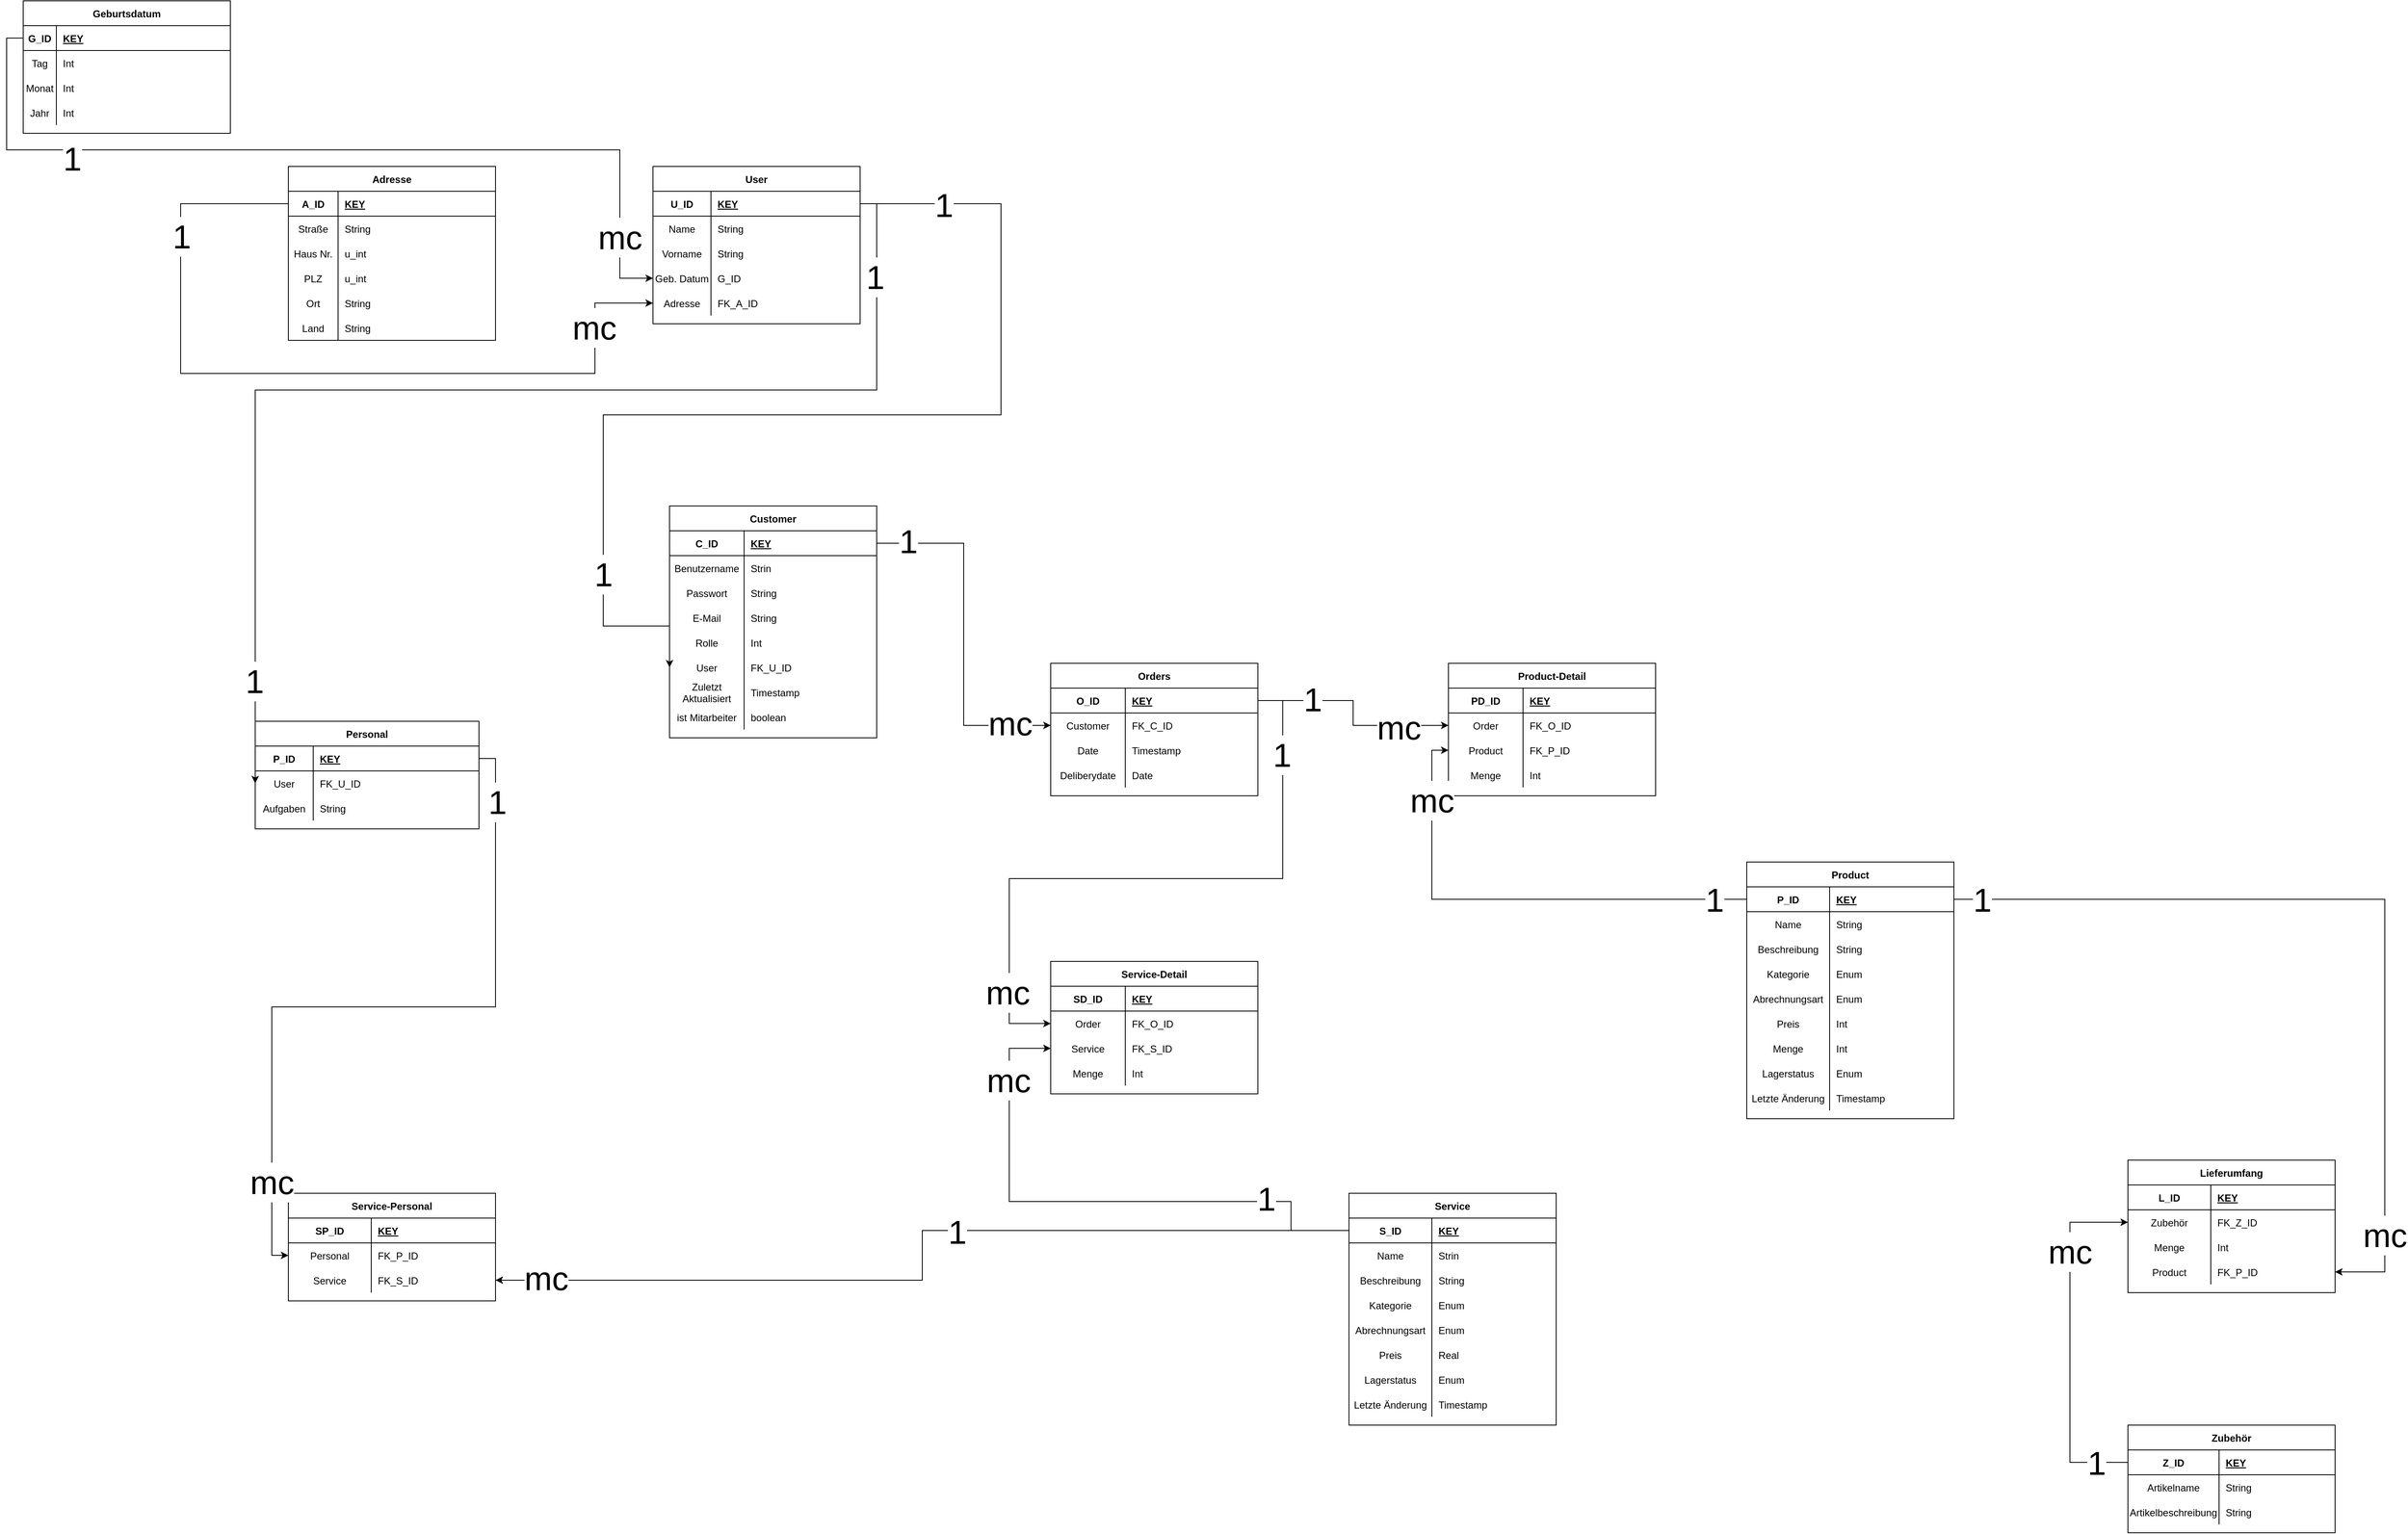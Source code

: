 <mxfile version="24.4.13" type="device">
  <diagram id="R2lEEEUBdFMjLlhIrx00" name="Page-1">
    <mxGraphModel dx="3585" dy="1955" grid="1" gridSize="10" guides="1" tooltips="1" connect="1" arrows="1" fold="1" page="1" pageScale="1" pageWidth="1654" pageHeight="1169" math="0" shadow="0" extFonts="Permanent Marker^https://fonts.googleapis.com/css?family=Permanent+Marker">
      <root>
        <mxCell id="0" />
        <mxCell id="1" parent="0" />
        <mxCell id="C-vyLk0tnHw3VtMMgP7b-23" value="Adresse" style="shape=table;startSize=30;container=1;collapsible=1;childLayout=tableLayout;fixedRows=1;rowLines=0;fontStyle=1;align=center;resizeLast=1;" parent="1" vertex="1">
          <mxGeometry x="480" y="320" width="250" height="210" as="geometry" />
        </mxCell>
        <mxCell id="C-vyLk0tnHw3VtMMgP7b-24" value="" style="shape=partialRectangle;collapsible=0;dropTarget=0;pointerEvents=0;fillColor=none;points=[[0,0.5],[1,0.5]];portConstraint=eastwest;top=0;left=0;right=0;bottom=1;" parent="C-vyLk0tnHw3VtMMgP7b-23" vertex="1">
          <mxGeometry y="30" width="250" height="30" as="geometry" />
        </mxCell>
        <mxCell id="C-vyLk0tnHw3VtMMgP7b-25" value="A_ID" style="shape=partialRectangle;overflow=hidden;connectable=0;fillColor=none;top=0;left=0;bottom=0;right=0;fontStyle=1;" parent="C-vyLk0tnHw3VtMMgP7b-24" vertex="1">
          <mxGeometry width="60" height="30" as="geometry">
            <mxRectangle width="60" height="30" as="alternateBounds" />
          </mxGeometry>
        </mxCell>
        <mxCell id="C-vyLk0tnHw3VtMMgP7b-26" value="KEY" style="shape=partialRectangle;overflow=hidden;connectable=0;fillColor=none;top=0;left=0;bottom=0;right=0;align=left;spacingLeft=6;fontStyle=5;" parent="C-vyLk0tnHw3VtMMgP7b-24" vertex="1">
          <mxGeometry x="60" width="190" height="30" as="geometry">
            <mxRectangle width="190" height="30" as="alternateBounds" />
          </mxGeometry>
        </mxCell>
        <mxCell id="C-vyLk0tnHw3VtMMgP7b-27" value="" style="shape=partialRectangle;collapsible=0;dropTarget=0;pointerEvents=0;fillColor=none;points=[[0,0.5],[1,0.5]];portConstraint=eastwest;top=0;left=0;right=0;bottom=0;" parent="C-vyLk0tnHw3VtMMgP7b-23" vertex="1">
          <mxGeometry y="60" width="250" height="30" as="geometry" />
        </mxCell>
        <mxCell id="C-vyLk0tnHw3VtMMgP7b-28" value="Straße" style="shape=partialRectangle;overflow=hidden;connectable=0;fillColor=none;top=0;left=0;bottom=0;right=0;" parent="C-vyLk0tnHw3VtMMgP7b-27" vertex="1">
          <mxGeometry width="60" height="30" as="geometry">
            <mxRectangle width="60" height="30" as="alternateBounds" />
          </mxGeometry>
        </mxCell>
        <mxCell id="C-vyLk0tnHw3VtMMgP7b-29" value="String" style="shape=partialRectangle;overflow=hidden;connectable=0;fillColor=none;top=0;left=0;bottom=0;right=0;align=left;spacingLeft=6;" parent="C-vyLk0tnHw3VtMMgP7b-27" vertex="1">
          <mxGeometry x="60" width="190" height="30" as="geometry">
            <mxRectangle width="190" height="30" as="alternateBounds" />
          </mxGeometry>
        </mxCell>
        <mxCell id="tJlKArYWJ9hZFcNG7hy5-31" value="" style="shape=partialRectangle;collapsible=0;dropTarget=0;pointerEvents=0;fillColor=none;points=[[0,0.5],[1,0.5]];portConstraint=eastwest;top=0;left=0;right=0;bottom=0;" vertex="1" parent="C-vyLk0tnHw3VtMMgP7b-23">
          <mxGeometry y="90" width="250" height="30" as="geometry" />
        </mxCell>
        <mxCell id="tJlKArYWJ9hZFcNG7hy5-32" value="Haus Nr." style="shape=partialRectangle;overflow=hidden;connectable=0;fillColor=none;top=0;left=0;bottom=0;right=0;" vertex="1" parent="tJlKArYWJ9hZFcNG7hy5-31">
          <mxGeometry width="60" height="30" as="geometry">
            <mxRectangle width="60" height="30" as="alternateBounds" />
          </mxGeometry>
        </mxCell>
        <mxCell id="tJlKArYWJ9hZFcNG7hy5-33" value="u_int" style="shape=partialRectangle;overflow=hidden;connectable=0;fillColor=none;top=0;left=0;bottom=0;right=0;align=left;spacingLeft=6;" vertex="1" parent="tJlKArYWJ9hZFcNG7hy5-31">
          <mxGeometry x="60" width="190" height="30" as="geometry">
            <mxRectangle width="190" height="30" as="alternateBounds" />
          </mxGeometry>
        </mxCell>
        <mxCell id="tJlKArYWJ9hZFcNG7hy5-34" value="" style="shape=partialRectangle;collapsible=0;dropTarget=0;pointerEvents=0;fillColor=none;points=[[0,0.5],[1,0.5]];portConstraint=eastwest;top=0;left=0;right=0;bottom=0;" vertex="1" parent="C-vyLk0tnHw3VtMMgP7b-23">
          <mxGeometry y="120" width="250" height="30" as="geometry" />
        </mxCell>
        <mxCell id="tJlKArYWJ9hZFcNG7hy5-35" value="PLZ" style="shape=partialRectangle;overflow=hidden;connectable=0;fillColor=none;top=0;left=0;bottom=0;right=0;" vertex="1" parent="tJlKArYWJ9hZFcNG7hy5-34">
          <mxGeometry width="60" height="30" as="geometry">
            <mxRectangle width="60" height="30" as="alternateBounds" />
          </mxGeometry>
        </mxCell>
        <mxCell id="tJlKArYWJ9hZFcNG7hy5-36" value="u_int" style="shape=partialRectangle;overflow=hidden;connectable=0;fillColor=none;top=0;left=0;bottom=0;right=0;align=left;spacingLeft=6;" vertex="1" parent="tJlKArYWJ9hZFcNG7hy5-34">
          <mxGeometry x="60" width="190" height="30" as="geometry">
            <mxRectangle width="190" height="30" as="alternateBounds" />
          </mxGeometry>
        </mxCell>
        <mxCell id="tJlKArYWJ9hZFcNG7hy5-53" value="" style="shape=partialRectangle;collapsible=0;dropTarget=0;pointerEvents=0;fillColor=none;points=[[0,0.5],[1,0.5]];portConstraint=eastwest;top=0;left=0;right=0;bottom=0;" vertex="1" parent="C-vyLk0tnHw3VtMMgP7b-23">
          <mxGeometry y="150" width="250" height="30" as="geometry" />
        </mxCell>
        <mxCell id="tJlKArYWJ9hZFcNG7hy5-54" value="Ort" style="shape=partialRectangle;overflow=hidden;connectable=0;fillColor=none;top=0;left=0;bottom=0;right=0;" vertex="1" parent="tJlKArYWJ9hZFcNG7hy5-53">
          <mxGeometry width="60" height="30" as="geometry">
            <mxRectangle width="60" height="30" as="alternateBounds" />
          </mxGeometry>
        </mxCell>
        <mxCell id="tJlKArYWJ9hZFcNG7hy5-55" value="String" style="shape=partialRectangle;overflow=hidden;connectable=0;fillColor=none;top=0;left=0;bottom=0;right=0;align=left;spacingLeft=6;" vertex="1" parent="tJlKArYWJ9hZFcNG7hy5-53">
          <mxGeometry x="60" width="190" height="30" as="geometry">
            <mxRectangle width="190" height="30" as="alternateBounds" />
          </mxGeometry>
        </mxCell>
        <mxCell id="tJlKArYWJ9hZFcNG7hy5-62" value="" style="shape=partialRectangle;collapsible=0;dropTarget=0;pointerEvents=0;fillColor=none;points=[[0,0.5],[1,0.5]];portConstraint=eastwest;top=0;left=0;right=0;bottom=0;" vertex="1" parent="C-vyLk0tnHw3VtMMgP7b-23">
          <mxGeometry y="180" width="250" height="30" as="geometry" />
        </mxCell>
        <mxCell id="tJlKArYWJ9hZFcNG7hy5-63" value="Land" style="shape=partialRectangle;overflow=hidden;connectable=0;fillColor=none;top=0;left=0;bottom=0;right=0;" vertex="1" parent="tJlKArYWJ9hZFcNG7hy5-62">
          <mxGeometry width="60" height="30" as="geometry">
            <mxRectangle width="60" height="30" as="alternateBounds" />
          </mxGeometry>
        </mxCell>
        <mxCell id="tJlKArYWJ9hZFcNG7hy5-64" value="String" style="shape=partialRectangle;overflow=hidden;connectable=0;fillColor=none;top=0;left=0;bottom=0;right=0;align=left;spacingLeft=6;" vertex="1" parent="tJlKArYWJ9hZFcNG7hy5-62">
          <mxGeometry x="60" width="190" height="30" as="geometry">
            <mxRectangle width="190" height="30" as="alternateBounds" />
          </mxGeometry>
        </mxCell>
        <mxCell id="tJlKArYWJ9hZFcNG7hy5-6" value="User" style="shape=table;startSize=30;container=1;collapsible=1;childLayout=tableLayout;fixedRows=1;rowLines=0;fontStyle=1;align=center;resizeLast=1;" vertex="1" parent="1">
          <mxGeometry x="920" y="320" width="250" height="190" as="geometry" />
        </mxCell>
        <mxCell id="tJlKArYWJ9hZFcNG7hy5-7" value="" style="shape=partialRectangle;collapsible=0;dropTarget=0;pointerEvents=0;fillColor=none;points=[[0,0.5],[1,0.5]];portConstraint=eastwest;top=0;left=0;right=0;bottom=1;" vertex="1" parent="tJlKArYWJ9hZFcNG7hy5-6">
          <mxGeometry y="30" width="250" height="30" as="geometry" />
        </mxCell>
        <mxCell id="tJlKArYWJ9hZFcNG7hy5-8" value="U_ID" style="shape=partialRectangle;overflow=hidden;connectable=0;fillColor=none;top=0;left=0;bottom=0;right=0;fontStyle=1;" vertex="1" parent="tJlKArYWJ9hZFcNG7hy5-7">
          <mxGeometry width="70" height="30" as="geometry">
            <mxRectangle width="70" height="30" as="alternateBounds" />
          </mxGeometry>
        </mxCell>
        <mxCell id="tJlKArYWJ9hZFcNG7hy5-9" value="KEY" style="shape=partialRectangle;overflow=hidden;connectable=0;fillColor=none;top=0;left=0;bottom=0;right=0;align=left;spacingLeft=6;fontStyle=5;" vertex="1" parent="tJlKArYWJ9hZFcNG7hy5-7">
          <mxGeometry x="70" width="180" height="30" as="geometry">
            <mxRectangle width="180" height="30" as="alternateBounds" />
          </mxGeometry>
        </mxCell>
        <mxCell id="tJlKArYWJ9hZFcNG7hy5-10" value="" style="shape=partialRectangle;collapsible=0;dropTarget=0;pointerEvents=0;fillColor=none;points=[[0,0.5],[1,0.5]];portConstraint=eastwest;top=0;left=0;right=0;bottom=0;" vertex="1" parent="tJlKArYWJ9hZFcNG7hy5-6">
          <mxGeometry y="60" width="250" height="30" as="geometry" />
        </mxCell>
        <mxCell id="tJlKArYWJ9hZFcNG7hy5-11" value="Name" style="shape=partialRectangle;overflow=hidden;connectable=0;fillColor=none;top=0;left=0;bottom=0;right=0;" vertex="1" parent="tJlKArYWJ9hZFcNG7hy5-10">
          <mxGeometry width="70" height="30" as="geometry">
            <mxRectangle width="70" height="30" as="alternateBounds" />
          </mxGeometry>
        </mxCell>
        <mxCell id="tJlKArYWJ9hZFcNG7hy5-12" value="String" style="shape=partialRectangle;overflow=hidden;connectable=0;fillColor=none;top=0;left=0;bottom=0;right=0;align=left;spacingLeft=6;" vertex="1" parent="tJlKArYWJ9hZFcNG7hy5-10">
          <mxGeometry x="70" width="180" height="30" as="geometry">
            <mxRectangle width="180" height="30" as="alternateBounds" />
          </mxGeometry>
        </mxCell>
        <mxCell id="tJlKArYWJ9hZFcNG7hy5-65" value="" style="shape=partialRectangle;collapsible=0;dropTarget=0;pointerEvents=0;fillColor=none;points=[[0,0.5],[1,0.5]];portConstraint=eastwest;top=0;left=0;right=0;bottom=0;" vertex="1" parent="tJlKArYWJ9hZFcNG7hy5-6">
          <mxGeometry y="90" width="250" height="30" as="geometry" />
        </mxCell>
        <mxCell id="tJlKArYWJ9hZFcNG7hy5-66" value="Vorname" style="shape=partialRectangle;overflow=hidden;connectable=0;fillColor=none;top=0;left=0;bottom=0;right=0;" vertex="1" parent="tJlKArYWJ9hZFcNG7hy5-65">
          <mxGeometry width="70" height="30" as="geometry">
            <mxRectangle width="70" height="30" as="alternateBounds" />
          </mxGeometry>
        </mxCell>
        <mxCell id="tJlKArYWJ9hZFcNG7hy5-67" value="String" style="shape=partialRectangle;overflow=hidden;connectable=0;fillColor=none;top=0;left=0;bottom=0;right=0;align=left;spacingLeft=6;" vertex="1" parent="tJlKArYWJ9hZFcNG7hy5-65">
          <mxGeometry x="70" width="180" height="30" as="geometry">
            <mxRectangle width="180" height="30" as="alternateBounds" />
          </mxGeometry>
        </mxCell>
        <mxCell id="tJlKArYWJ9hZFcNG7hy5-68" value="" style="shape=partialRectangle;collapsible=0;dropTarget=0;pointerEvents=0;fillColor=none;points=[[0,0.5],[1,0.5]];portConstraint=eastwest;top=0;left=0;right=0;bottom=0;" vertex="1" parent="tJlKArYWJ9hZFcNG7hy5-6">
          <mxGeometry y="120" width="250" height="30" as="geometry" />
        </mxCell>
        <mxCell id="tJlKArYWJ9hZFcNG7hy5-69" value="Geb. Datum" style="shape=partialRectangle;overflow=hidden;connectable=0;fillColor=none;top=0;left=0;bottom=0;right=0;" vertex="1" parent="tJlKArYWJ9hZFcNG7hy5-68">
          <mxGeometry width="70" height="30" as="geometry">
            <mxRectangle width="70" height="30" as="alternateBounds" />
          </mxGeometry>
        </mxCell>
        <mxCell id="tJlKArYWJ9hZFcNG7hy5-70" value="G_ID" style="shape=partialRectangle;overflow=hidden;connectable=0;fillColor=none;top=0;left=0;bottom=0;right=0;align=left;spacingLeft=6;" vertex="1" parent="tJlKArYWJ9hZFcNG7hy5-68">
          <mxGeometry x="70" width="180" height="30" as="geometry">
            <mxRectangle width="180" height="30" as="alternateBounds" />
          </mxGeometry>
        </mxCell>
        <mxCell id="tJlKArYWJ9hZFcNG7hy5-71" value="" style="shape=partialRectangle;collapsible=0;dropTarget=0;pointerEvents=0;fillColor=none;points=[[0,0.5],[1,0.5]];portConstraint=eastwest;top=0;left=0;right=0;bottom=0;" vertex="1" parent="tJlKArYWJ9hZFcNG7hy5-6">
          <mxGeometry y="150" width="250" height="30" as="geometry" />
        </mxCell>
        <mxCell id="tJlKArYWJ9hZFcNG7hy5-72" value="Adresse" style="shape=partialRectangle;overflow=hidden;connectable=0;fillColor=none;top=0;left=0;bottom=0;right=0;" vertex="1" parent="tJlKArYWJ9hZFcNG7hy5-71">
          <mxGeometry width="70" height="30" as="geometry">
            <mxRectangle width="70" height="30" as="alternateBounds" />
          </mxGeometry>
        </mxCell>
        <mxCell id="tJlKArYWJ9hZFcNG7hy5-73" value="FK_A_ID" style="shape=partialRectangle;overflow=hidden;connectable=0;fillColor=none;top=0;left=0;bottom=0;right=0;align=left;spacingLeft=6;" vertex="1" parent="tJlKArYWJ9hZFcNG7hy5-71">
          <mxGeometry x="70" width="180" height="30" as="geometry">
            <mxRectangle width="180" height="30" as="alternateBounds" />
          </mxGeometry>
        </mxCell>
        <mxCell id="tJlKArYWJ9hZFcNG7hy5-13" value="Personal" style="shape=table;startSize=30;container=1;collapsible=1;childLayout=tableLayout;fixedRows=1;rowLines=0;fontStyle=1;align=center;resizeLast=1;" vertex="1" parent="1">
          <mxGeometry x="440" y="990" width="270" height="130" as="geometry" />
        </mxCell>
        <mxCell id="tJlKArYWJ9hZFcNG7hy5-14" value="" style="shape=partialRectangle;collapsible=0;dropTarget=0;pointerEvents=0;fillColor=none;points=[[0,0.5],[1,0.5]];portConstraint=eastwest;top=0;left=0;right=0;bottom=1;" vertex="1" parent="tJlKArYWJ9hZFcNG7hy5-13">
          <mxGeometry y="30" width="270" height="30" as="geometry" />
        </mxCell>
        <mxCell id="tJlKArYWJ9hZFcNG7hy5-15" value="P_ID" style="shape=partialRectangle;overflow=hidden;connectable=0;fillColor=none;top=0;left=0;bottom=0;right=0;fontStyle=1;" vertex="1" parent="tJlKArYWJ9hZFcNG7hy5-14">
          <mxGeometry width="70" height="30" as="geometry">
            <mxRectangle width="70" height="30" as="alternateBounds" />
          </mxGeometry>
        </mxCell>
        <mxCell id="tJlKArYWJ9hZFcNG7hy5-16" value="KEY" style="shape=partialRectangle;overflow=hidden;connectable=0;fillColor=none;top=0;left=0;bottom=0;right=0;align=left;spacingLeft=6;fontStyle=5;" vertex="1" parent="tJlKArYWJ9hZFcNG7hy5-14">
          <mxGeometry x="70" width="200" height="30" as="geometry">
            <mxRectangle width="200" height="30" as="alternateBounds" />
          </mxGeometry>
        </mxCell>
        <mxCell id="tJlKArYWJ9hZFcNG7hy5-81" value="" style="shape=partialRectangle;collapsible=0;dropTarget=0;pointerEvents=0;fillColor=none;points=[[0,0.5],[1,0.5]];portConstraint=eastwest;top=0;left=0;right=0;bottom=0;" vertex="1" parent="tJlKArYWJ9hZFcNG7hy5-13">
          <mxGeometry y="60" width="270" height="30" as="geometry" />
        </mxCell>
        <mxCell id="tJlKArYWJ9hZFcNG7hy5-82" value="User" style="shape=partialRectangle;overflow=hidden;connectable=0;fillColor=none;top=0;left=0;bottom=0;right=0;" vertex="1" parent="tJlKArYWJ9hZFcNG7hy5-81">
          <mxGeometry width="70" height="30" as="geometry">
            <mxRectangle width="70" height="30" as="alternateBounds" />
          </mxGeometry>
        </mxCell>
        <mxCell id="tJlKArYWJ9hZFcNG7hy5-83" value="FK_U_ID" style="shape=partialRectangle;overflow=hidden;connectable=0;fillColor=none;top=0;left=0;bottom=0;right=0;align=left;spacingLeft=6;" vertex="1" parent="tJlKArYWJ9hZFcNG7hy5-81">
          <mxGeometry x="70" width="200" height="30" as="geometry">
            <mxRectangle width="200" height="30" as="alternateBounds" />
          </mxGeometry>
        </mxCell>
        <mxCell id="tJlKArYWJ9hZFcNG7hy5-84" value="" style="shape=partialRectangle;collapsible=0;dropTarget=0;pointerEvents=0;fillColor=none;points=[[0,0.5],[1,0.5]];portConstraint=eastwest;top=0;left=0;right=0;bottom=0;" vertex="1" parent="tJlKArYWJ9hZFcNG7hy5-13">
          <mxGeometry y="90" width="270" height="30" as="geometry" />
        </mxCell>
        <mxCell id="tJlKArYWJ9hZFcNG7hy5-85" value="Aufgaben" style="shape=partialRectangle;overflow=hidden;connectable=0;fillColor=none;top=0;left=0;bottom=0;right=0;" vertex="1" parent="tJlKArYWJ9hZFcNG7hy5-84">
          <mxGeometry width="70" height="30" as="geometry">
            <mxRectangle width="70" height="30" as="alternateBounds" />
          </mxGeometry>
        </mxCell>
        <mxCell id="tJlKArYWJ9hZFcNG7hy5-86" value="String" style="shape=partialRectangle;overflow=hidden;connectable=0;fillColor=none;top=0;left=0;bottom=0;right=0;align=left;spacingLeft=6;" vertex="1" parent="tJlKArYWJ9hZFcNG7hy5-84">
          <mxGeometry x="70" width="200" height="30" as="geometry">
            <mxRectangle width="200" height="30" as="alternateBounds" />
          </mxGeometry>
        </mxCell>
        <mxCell id="tJlKArYWJ9hZFcNG7hy5-20" value="Customer" style="shape=table;startSize=30;container=1;collapsible=1;childLayout=tableLayout;fixedRows=1;rowLines=0;fontStyle=1;align=center;resizeLast=1;" vertex="1" parent="1">
          <mxGeometry x="940" y="730" width="250" height="280" as="geometry" />
        </mxCell>
        <mxCell id="tJlKArYWJ9hZFcNG7hy5-21" value="" style="shape=partialRectangle;collapsible=0;dropTarget=0;pointerEvents=0;fillColor=none;points=[[0,0.5],[1,0.5]];portConstraint=eastwest;top=0;left=0;right=0;bottom=1;" vertex="1" parent="tJlKArYWJ9hZFcNG7hy5-20">
          <mxGeometry y="30" width="250" height="30" as="geometry" />
        </mxCell>
        <mxCell id="tJlKArYWJ9hZFcNG7hy5-22" value="C_ID" style="shape=partialRectangle;overflow=hidden;connectable=0;fillColor=none;top=0;left=0;bottom=0;right=0;fontStyle=1;" vertex="1" parent="tJlKArYWJ9hZFcNG7hy5-21">
          <mxGeometry width="90" height="30" as="geometry">
            <mxRectangle width="90" height="30" as="alternateBounds" />
          </mxGeometry>
        </mxCell>
        <mxCell id="tJlKArYWJ9hZFcNG7hy5-23" value="KEY" style="shape=partialRectangle;overflow=hidden;connectable=0;fillColor=none;top=0;left=0;bottom=0;right=0;align=left;spacingLeft=6;fontStyle=5;" vertex="1" parent="tJlKArYWJ9hZFcNG7hy5-21">
          <mxGeometry x="90" width="160" height="30" as="geometry">
            <mxRectangle width="160" height="30" as="alternateBounds" />
          </mxGeometry>
        </mxCell>
        <mxCell id="tJlKArYWJ9hZFcNG7hy5-24" value="" style="shape=partialRectangle;collapsible=0;dropTarget=0;pointerEvents=0;fillColor=none;points=[[0,0.5],[1,0.5]];portConstraint=eastwest;top=0;left=0;right=0;bottom=0;" vertex="1" parent="tJlKArYWJ9hZFcNG7hy5-20">
          <mxGeometry y="60" width="250" height="30" as="geometry" />
        </mxCell>
        <mxCell id="tJlKArYWJ9hZFcNG7hy5-25" value="Benutzername" style="shape=partialRectangle;overflow=hidden;connectable=0;fillColor=none;top=0;left=0;bottom=0;right=0;" vertex="1" parent="tJlKArYWJ9hZFcNG7hy5-24">
          <mxGeometry width="90" height="30" as="geometry">
            <mxRectangle width="90" height="30" as="alternateBounds" />
          </mxGeometry>
        </mxCell>
        <mxCell id="tJlKArYWJ9hZFcNG7hy5-26" value="Strin" style="shape=partialRectangle;overflow=hidden;connectable=0;fillColor=none;top=0;left=0;bottom=0;right=0;align=left;spacingLeft=6;" vertex="1" parent="tJlKArYWJ9hZFcNG7hy5-24">
          <mxGeometry x="90" width="160" height="30" as="geometry">
            <mxRectangle width="160" height="30" as="alternateBounds" />
          </mxGeometry>
        </mxCell>
        <mxCell id="tJlKArYWJ9hZFcNG7hy5-105" value="" style="shape=partialRectangle;collapsible=0;dropTarget=0;pointerEvents=0;fillColor=none;points=[[0,0.5],[1,0.5]];portConstraint=eastwest;top=0;left=0;right=0;bottom=0;" vertex="1" parent="tJlKArYWJ9hZFcNG7hy5-20">
          <mxGeometry y="90" width="250" height="30" as="geometry" />
        </mxCell>
        <mxCell id="tJlKArYWJ9hZFcNG7hy5-106" value="Passwort" style="shape=partialRectangle;overflow=hidden;connectable=0;fillColor=none;top=0;left=0;bottom=0;right=0;" vertex="1" parent="tJlKArYWJ9hZFcNG7hy5-105">
          <mxGeometry width="90" height="30" as="geometry">
            <mxRectangle width="90" height="30" as="alternateBounds" />
          </mxGeometry>
        </mxCell>
        <mxCell id="tJlKArYWJ9hZFcNG7hy5-107" value="String" style="shape=partialRectangle;overflow=hidden;connectable=0;fillColor=none;top=0;left=0;bottom=0;right=0;align=left;spacingLeft=6;" vertex="1" parent="tJlKArYWJ9hZFcNG7hy5-105">
          <mxGeometry x="90" width="160" height="30" as="geometry">
            <mxRectangle width="160" height="30" as="alternateBounds" />
          </mxGeometry>
        </mxCell>
        <mxCell id="tJlKArYWJ9hZFcNG7hy5-108" value="" style="shape=partialRectangle;collapsible=0;dropTarget=0;pointerEvents=0;fillColor=none;points=[[0,0.5],[1,0.5]];portConstraint=eastwest;top=0;left=0;right=0;bottom=0;" vertex="1" parent="tJlKArYWJ9hZFcNG7hy5-20">
          <mxGeometry y="120" width="250" height="30" as="geometry" />
        </mxCell>
        <mxCell id="tJlKArYWJ9hZFcNG7hy5-109" value="E-Mail" style="shape=partialRectangle;overflow=hidden;connectable=0;fillColor=none;top=0;left=0;bottom=0;right=0;" vertex="1" parent="tJlKArYWJ9hZFcNG7hy5-108">
          <mxGeometry width="90" height="30" as="geometry">
            <mxRectangle width="90" height="30" as="alternateBounds" />
          </mxGeometry>
        </mxCell>
        <mxCell id="tJlKArYWJ9hZFcNG7hy5-110" value="String" style="shape=partialRectangle;overflow=hidden;connectable=0;fillColor=none;top=0;left=0;bottom=0;right=0;align=left;spacingLeft=6;" vertex="1" parent="tJlKArYWJ9hZFcNG7hy5-108">
          <mxGeometry x="90" width="160" height="30" as="geometry">
            <mxRectangle width="160" height="30" as="alternateBounds" />
          </mxGeometry>
        </mxCell>
        <mxCell id="tJlKArYWJ9hZFcNG7hy5-111" value="" style="shape=partialRectangle;collapsible=0;dropTarget=0;pointerEvents=0;fillColor=none;points=[[0,0.5],[1,0.5]];portConstraint=eastwest;top=0;left=0;right=0;bottom=0;" vertex="1" parent="tJlKArYWJ9hZFcNG7hy5-20">
          <mxGeometry y="150" width="250" height="30" as="geometry" />
        </mxCell>
        <mxCell id="tJlKArYWJ9hZFcNG7hy5-112" value="Rolle" style="shape=partialRectangle;overflow=hidden;connectable=0;fillColor=none;top=0;left=0;bottom=0;right=0;" vertex="1" parent="tJlKArYWJ9hZFcNG7hy5-111">
          <mxGeometry width="90" height="30" as="geometry">
            <mxRectangle width="90" height="30" as="alternateBounds" />
          </mxGeometry>
        </mxCell>
        <mxCell id="tJlKArYWJ9hZFcNG7hy5-113" value="Int" style="shape=partialRectangle;overflow=hidden;connectable=0;fillColor=none;top=0;left=0;bottom=0;right=0;align=left;spacingLeft=6;" vertex="1" parent="tJlKArYWJ9hZFcNG7hy5-111">
          <mxGeometry x="90" width="160" height="30" as="geometry">
            <mxRectangle width="160" height="30" as="alternateBounds" />
          </mxGeometry>
        </mxCell>
        <mxCell id="tJlKArYWJ9hZFcNG7hy5-114" value="" style="shape=partialRectangle;collapsible=0;dropTarget=0;pointerEvents=0;fillColor=none;points=[[0,0.5],[1,0.5]];portConstraint=eastwest;top=0;left=0;right=0;bottom=0;" vertex="1" parent="tJlKArYWJ9hZFcNG7hy5-20">
          <mxGeometry y="180" width="250" height="30" as="geometry" />
        </mxCell>
        <mxCell id="tJlKArYWJ9hZFcNG7hy5-115" value="User" style="shape=partialRectangle;overflow=hidden;connectable=0;fillColor=none;top=0;left=0;bottom=0;right=0;" vertex="1" parent="tJlKArYWJ9hZFcNG7hy5-114">
          <mxGeometry width="90" height="30" as="geometry">
            <mxRectangle width="90" height="30" as="alternateBounds" />
          </mxGeometry>
        </mxCell>
        <mxCell id="tJlKArYWJ9hZFcNG7hy5-116" value="FK_U_ID" style="shape=partialRectangle;overflow=hidden;connectable=0;fillColor=none;top=0;left=0;bottom=0;right=0;align=left;spacingLeft=6;" vertex="1" parent="tJlKArYWJ9hZFcNG7hy5-114">
          <mxGeometry x="90" width="160" height="30" as="geometry">
            <mxRectangle width="160" height="30" as="alternateBounds" />
          </mxGeometry>
        </mxCell>
        <mxCell id="tJlKArYWJ9hZFcNG7hy5-416" value="" style="shape=partialRectangle;collapsible=0;dropTarget=0;pointerEvents=0;fillColor=none;points=[[0,0.5],[1,0.5]];portConstraint=eastwest;top=0;left=0;right=0;bottom=0;" vertex="1" parent="tJlKArYWJ9hZFcNG7hy5-20">
          <mxGeometry y="210" width="250" height="30" as="geometry" />
        </mxCell>
        <mxCell id="tJlKArYWJ9hZFcNG7hy5-417" value="Zuletzt&#xa;Aktualisiert" style="shape=partialRectangle;overflow=hidden;connectable=0;fillColor=none;top=0;left=0;bottom=0;right=0;" vertex="1" parent="tJlKArYWJ9hZFcNG7hy5-416">
          <mxGeometry width="90" height="30" as="geometry">
            <mxRectangle width="90" height="30" as="alternateBounds" />
          </mxGeometry>
        </mxCell>
        <mxCell id="tJlKArYWJ9hZFcNG7hy5-418" value="Timestamp" style="shape=partialRectangle;overflow=hidden;connectable=0;fillColor=none;top=0;left=0;bottom=0;right=0;align=left;spacingLeft=6;" vertex="1" parent="tJlKArYWJ9hZFcNG7hy5-416">
          <mxGeometry x="90" width="160" height="30" as="geometry">
            <mxRectangle width="160" height="30" as="alternateBounds" />
          </mxGeometry>
        </mxCell>
        <mxCell id="tJlKArYWJ9hZFcNG7hy5-443" value="" style="shape=partialRectangle;collapsible=0;dropTarget=0;pointerEvents=0;fillColor=none;points=[[0,0.5],[1,0.5]];portConstraint=eastwest;top=0;left=0;right=0;bottom=0;" vertex="1" parent="tJlKArYWJ9hZFcNG7hy5-20">
          <mxGeometry y="240" width="250" height="30" as="geometry" />
        </mxCell>
        <mxCell id="tJlKArYWJ9hZFcNG7hy5-444" value="ist Mitarbeiter" style="shape=partialRectangle;overflow=hidden;connectable=0;fillColor=none;top=0;left=0;bottom=0;right=0;" vertex="1" parent="tJlKArYWJ9hZFcNG7hy5-443">
          <mxGeometry width="90" height="30" as="geometry">
            <mxRectangle width="90" height="30" as="alternateBounds" />
          </mxGeometry>
        </mxCell>
        <mxCell id="tJlKArYWJ9hZFcNG7hy5-445" value="boolean" style="shape=partialRectangle;overflow=hidden;connectable=0;fillColor=none;top=0;left=0;bottom=0;right=0;align=left;spacingLeft=6;" vertex="1" parent="tJlKArYWJ9hZFcNG7hy5-443">
          <mxGeometry x="90" width="160" height="30" as="geometry">
            <mxRectangle width="160" height="30" as="alternateBounds" />
          </mxGeometry>
        </mxCell>
        <mxCell id="tJlKArYWJ9hZFcNG7hy5-74" style="edgeStyle=orthogonalEdgeStyle;rounded=0;orthogonalLoop=1;jettySize=auto;html=1;entryX=0;entryY=0.5;entryDx=0;entryDy=0;exitX=0;exitY=0.5;exitDx=0;exitDy=0;" edge="1" parent="1" source="C-vyLk0tnHw3VtMMgP7b-24" target="tJlKArYWJ9hZFcNG7hy5-71">
          <mxGeometry relative="1" as="geometry">
            <Array as="points">
              <mxPoint x="350" y="365" />
              <mxPoint x="350" y="570" />
              <mxPoint x="850" y="570" />
              <mxPoint x="850" y="485" />
            </Array>
          </mxGeometry>
        </mxCell>
        <mxCell id="tJlKArYWJ9hZFcNG7hy5-381" value="&lt;font style=&quot;font-size: 40px;&quot;&gt;mc&lt;/font&gt;" style="edgeLabel;html=1;align=center;verticalAlign=middle;resizable=0;points=[];" vertex="1" connectable="0" parent="tJlKArYWJ9hZFcNG7hy5-74">
          <mxGeometry x="0.8" y="1" relative="1" as="geometry">
            <mxPoint as="offset" />
          </mxGeometry>
        </mxCell>
        <mxCell id="tJlKArYWJ9hZFcNG7hy5-382" value="&lt;font style=&quot;font-size: 40px;&quot;&gt;1&lt;br&gt;&lt;/font&gt;" style="edgeLabel;html=1;align=center;verticalAlign=middle;resizable=0;points=[];" vertex="1" connectable="0" parent="tJlKArYWJ9hZFcNG7hy5-74">
          <mxGeometry x="-0.66" y="1" relative="1" as="geometry">
            <mxPoint as="offset" />
          </mxGeometry>
        </mxCell>
        <mxCell id="tJlKArYWJ9hZFcNG7hy5-87" value="Geburtsdatum" style="shape=table;startSize=30;container=1;collapsible=1;childLayout=tableLayout;fixedRows=1;rowLines=0;fontStyle=1;align=center;resizeLast=1;" vertex="1" parent="1">
          <mxGeometry x="160" y="120" width="250" height="160" as="geometry" />
        </mxCell>
        <mxCell id="tJlKArYWJ9hZFcNG7hy5-88" value="" style="shape=partialRectangle;collapsible=0;dropTarget=0;pointerEvents=0;fillColor=none;points=[[0,0.5],[1,0.5]];portConstraint=eastwest;top=0;left=0;right=0;bottom=1;" vertex="1" parent="tJlKArYWJ9hZFcNG7hy5-87">
          <mxGeometry y="30" width="250" height="30" as="geometry" />
        </mxCell>
        <mxCell id="tJlKArYWJ9hZFcNG7hy5-89" value="G_ID" style="shape=partialRectangle;overflow=hidden;connectable=0;fillColor=none;top=0;left=0;bottom=0;right=0;fontStyle=1;" vertex="1" parent="tJlKArYWJ9hZFcNG7hy5-88">
          <mxGeometry width="40" height="30" as="geometry">
            <mxRectangle width="40" height="30" as="alternateBounds" />
          </mxGeometry>
        </mxCell>
        <mxCell id="tJlKArYWJ9hZFcNG7hy5-90" value="KEY" style="shape=partialRectangle;overflow=hidden;connectable=0;fillColor=none;top=0;left=0;bottom=0;right=0;align=left;spacingLeft=6;fontStyle=5;" vertex="1" parent="tJlKArYWJ9hZFcNG7hy5-88">
          <mxGeometry x="40" width="210" height="30" as="geometry">
            <mxRectangle width="210" height="30" as="alternateBounds" />
          </mxGeometry>
        </mxCell>
        <mxCell id="tJlKArYWJ9hZFcNG7hy5-91" value="" style="shape=partialRectangle;collapsible=0;dropTarget=0;pointerEvents=0;fillColor=none;points=[[0,0.5],[1,0.5]];portConstraint=eastwest;top=0;left=0;right=0;bottom=0;" vertex="1" parent="tJlKArYWJ9hZFcNG7hy5-87">
          <mxGeometry y="60" width="250" height="30" as="geometry" />
        </mxCell>
        <mxCell id="tJlKArYWJ9hZFcNG7hy5-92" value="Tag" style="shape=partialRectangle;overflow=hidden;connectable=0;fillColor=none;top=0;left=0;bottom=0;right=0;" vertex="1" parent="tJlKArYWJ9hZFcNG7hy5-91">
          <mxGeometry width="40" height="30" as="geometry">
            <mxRectangle width="40" height="30" as="alternateBounds" />
          </mxGeometry>
        </mxCell>
        <mxCell id="tJlKArYWJ9hZFcNG7hy5-93" value="Int    " style="shape=partialRectangle;overflow=hidden;connectable=0;fillColor=none;top=0;left=0;bottom=0;right=0;align=left;spacingLeft=6;" vertex="1" parent="tJlKArYWJ9hZFcNG7hy5-91">
          <mxGeometry x="40" width="210" height="30" as="geometry">
            <mxRectangle width="210" height="30" as="alternateBounds" />
          </mxGeometry>
        </mxCell>
        <mxCell id="tJlKArYWJ9hZFcNG7hy5-94" value="" style="shape=partialRectangle;collapsible=0;dropTarget=0;pointerEvents=0;fillColor=none;points=[[0,0.5],[1,0.5]];portConstraint=eastwest;top=0;left=0;right=0;bottom=0;" vertex="1" parent="tJlKArYWJ9hZFcNG7hy5-87">
          <mxGeometry y="90" width="250" height="30" as="geometry" />
        </mxCell>
        <mxCell id="tJlKArYWJ9hZFcNG7hy5-95" value="Monat" style="shape=partialRectangle;overflow=hidden;connectable=0;fillColor=none;top=0;left=0;bottom=0;right=0;" vertex="1" parent="tJlKArYWJ9hZFcNG7hy5-94">
          <mxGeometry width="40" height="30" as="geometry">
            <mxRectangle width="40" height="30" as="alternateBounds" />
          </mxGeometry>
        </mxCell>
        <mxCell id="tJlKArYWJ9hZFcNG7hy5-96" value="Int" style="shape=partialRectangle;overflow=hidden;connectable=0;fillColor=none;top=0;left=0;bottom=0;right=0;align=left;spacingLeft=6;" vertex="1" parent="tJlKArYWJ9hZFcNG7hy5-94">
          <mxGeometry x="40" width="210" height="30" as="geometry">
            <mxRectangle width="210" height="30" as="alternateBounds" />
          </mxGeometry>
        </mxCell>
        <mxCell id="tJlKArYWJ9hZFcNG7hy5-97" value="" style="shape=partialRectangle;collapsible=0;dropTarget=0;pointerEvents=0;fillColor=none;points=[[0,0.5],[1,0.5]];portConstraint=eastwest;top=0;left=0;right=0;bottom=0;" vertex="1" parent="tJlKArYWJ9hZFcNG7hy5-87">
          <mxGeometry y="120" width="250" height="30" as="geometry" />
        </mxCell>
        <mxCell id="tJlKArYWJ9hZFcNG7hy5-98" value="Jahr" style="shape=partialRectangle;overflow=hidden;connectable=0;fillColor=none;top=0;left=0;bottom=0;right=0;" vertex="1" parent="tJlKArYWJ9hZFcNG7hy5-97">
          <mxGeometry width="40" height="30" as="geometry">
            <mxRectangle width="40" height="30" as="alternateBounds" />
          </mxGeometry>
        </mxCell>
        <mxCell id="tJlKArYWJ9hZFcNG7hy5-99" value="Int" style="shape=partialRectangle;overflow=hidden;connectable=0;fillColor=none;top=0;left=0;bottom=0;right=0;align=left;spacingLeft=6;" vertex="1" parent="tJlKArYWJ9hZFcNG7hy5-97">
          <mxGeometry x="40" width="210" height="30" as="geometry">
            <mxRectangle width="210" height="30" as="alternateBounds" />
          </mxGeometry>
        </mxCell>
        <mxCell id="tJlKArYWJ9hZFcNG7hy5-100" style="edgeStyle=orthogonalEdgeStyle;rounded=0;orthogonalLoop=1;jettySize=auto;html=1;exitX=0;exitY=0.5;exitDx=0;exitDy=0;entryX=0;entryY=0.5;entryDx=0;entryDy=0;" edge="1" parent="1" source="tJlKArYWJ9hZFcNG7hy5-88" target="tJlKArYWJ9hZFcNG7hy5-68">
          <mxGeometry relative="1" as="geometry">
            <Array as="points">
              <mxPoint x="140" y="165" />
              <mxPoint x="140" y="300" />
              <mxPoint x="880" y="300" />
              <mxPoint x="880" y="455" />
            </Array>
          </mxGeometry>
        </mxCell>
        <mxCell id="tJlKArYWJ9hZFcNG7hy5-379" value="&lt;font style=&quot;font-size: 40px;&quot;&gt;mc&lt;/font&gt;" style="edgeLabel;html=1;align=center;verticalAlign=middle;resizable=0;points=[];" vertex="1" connectable="0" parent="tJlKArYWJ9hZFcNG7hy5-100">
          <mxGeometry x="0.834" relative="1" as="geometry">
            <mxPoint as="offset" />
          </mxGeometry>
        </mxCell>
        <mxCell id="tJlKArYWJ9hZFcNG7hy5-380" value="&lt;font style=&quot;font-size: 40px;&quot;&gt;1&lt;/font&gt;" style="edgeLabel;html=1;align=center;verticalAlign=middle;resizable=0;points=[];" vertex="1" connectable="0" parent="tJlKArYWJ9hZFcNG7hy5-100">
          <mxGeometry x="-0.571" y="-3" relative="1" as="geometry">
            <mxPoint y="7" as="offset" />
          </mxGeometry>
        </mxCell>
        <mxCell id="tJlKArYWJ9hZFcNG7hy5-118" style="edgeStyle=orthogonalEdgeStyle;rounded=0;orthogonalLoop=1;jettySize=auto;html=1;exitX=1;exitY=0.5;exitDx=0;exitDy=0;entryX=0;entryY=0.5;entryDx=0;entryDy=0;" edge="1" parent="1" source="tJlKArYWJ9hZFcNG7hy5-7" target="tJlKArYWJ9hZFcNG7hy5-114">
          <mxGeometry relative="1" as="geometry">
            <Array as="points">
              <mxPoint x="1340" y="365" />
              <mxPoint x="1340" y="620" />
              <mxPoint x="860" y="620" />
              <mxPoint x="860" y="875" />
            </Array>
          </mxGeometry>
        </mxCell>
        <mxCell id="tJlKArYWJ9hZFcNG7hy5-385" value="&lt;font style=&quot;font-size: 40px;&quot;&gt;1&lt;/font&gt;" style="edgeLabel;html=1;align=center;verticalAlign=middle;resizable=0;points=[];" vertex="1" connectable="0" parent="tJlKArYWJ9hZFcNG7hy5-118">
          <mxGeometry x="-0.844" y="-1" relative="1" as="geometry">
            <mxPoint as="offset" />
          </mxGeometry>
        </mxCell>
        <mxCell id="tJlKArYWJ9hZFcNG7hy5-386" value="&lt;font style=&quot;font-size: 40px;&quot;&gt;1&lt;/font&gt;" style="edgeLabel;html=1;align=center;verticalAlign=middle;resizable=0;points=[];" vertex="1" connectable="0" parent="tJlKArYWJ9hZFcNG7hy5-118">
          <mxGeometry x="0.7" relative="1" as="geometry">
            <mxPoint as="offset" />
          </mxGeometry>
        </mxCell>
        <mxCell id="tJlKArYWJ9hZFcNG7hy5-119" value="Orders" style="shape=table;startSize=30;container=1;collapsible=1;childLayout=tableLayout;fixedRows=1;rowLines=0;fontStyle=1;align=center;resizeLast=1;" vertex="1" parent="1">
          <mxGeometry x="1400" y="920" width="250" height="160" as="geometry" />
        </mxCell>
        <mxCell id="tJlKArYWJ9hZFcNG7hy5-120" value="" style="shape=partialRectangle;collapsible=0;dropTarget=0;pointerEvents=0;fillColor=none;points=[[0,0.5],[1,0.5]];portConstraint=eastwest;top=0;left=0;right=0;bottom=1;" vertex="1" parent="tJlKArYWJ9hZFcNG7hy5-119">
          <mxGeometry y="30" width="250" height="30" as="geometry" />
        </mxCell>
        <mxCell id="tJlKArYWJ9hZFcNG7hy5-121" value="O_ID" style="shape=partialRectangle;overflow=hidden;connectable=0;fillColor=none;top=0;left=0;bottom=0;right=0;fontStyle=1;" vertex="1" parent="tJlKArYWJ9hZFcNG7hy5-120">
          <mxGeometry width="90" height="30" as="geometry">
            <mxRectangle width="90" height="30" as="alternateBounds" />
          </mxGeometry>
        </mxCell>
        <mxCell id="tJlKArYWJ9hZFcNG7hy5-122" value="KEY" style="shape=partialRectangle;overflow=hidden;connectable=0;fillColor=none;top=0;left=0;bottom=0;right=0;align=left;spacingLeft=6;fontStyle=5;" vertex="1" parent="tJlKArYWJ9hZFcNG7hy5-120">
          <mxGeometry x="90" width="160" height="30" as="geometry">
            <mxRectangle width="160" height="30" as="alternateBounds" />
          </mxGeometry>
        </mxCell>
        <mxCell id="tJlKArYWJ9hZFcNG7hy5-123" value="" style="shape=partialRectangle;collapsible=0;dropTarget=0;pointerEvents=0;fillColor=none;points=[[0,0.5],[1,0.5]];portConstraint=eastwest;top=0;left=0;right=0;bottom=0;" vertex="1" parent="tJlKArYWJ9hZFcNG7hy5-119">
          <mxGeometry y="60" width="250" height="30" as="geometry" />
        </mxCell>
        <mxCell id="tJlKArYWJ9hZFcNG7hy5-124" value="Customer" style="shape=partialRectangle;overflow=hidden;connectable=0;fillColor=none;top=0;left=0;bottom=0;right=0;" vertex="1" parent="tJlKArYWJ9hZFcNG7hy5-123">
          <mxGeometry width="90" height="30" as="geometry">
            <mxRectangle width="90" height="30" as="alternateBounds" />
          </mxGeometry>
        </mxCell>
        <mxCell id="tJlKArYWJ9hZFcNG7hy5-125" value="FK_C_ID" style="shape=partialRectangle;overflow=hidden;connectable=0;fillColor=none;top=0;left=0;bottom=0;right=0;align=left;spacingLeft=6;" vertex="1" parent="tJlKArYWJ9hZFcNG7hy5-123">
          <mxGeometry x="90" width="160" height="30" as="geometry">
            <mxRectangle width="160" height="30" as="alternateBounds" />
          </mxGeometry>
        </mxCell>
        <mxCell id="tJlKArYWJ9hZFcNG7hy5-139" value="" style="shape=partialRectangle;collapsible=0;dropTarget=0;pointerEvents=0;fillColor=none;points=[[0,0.5],[1,0.5]];portConstraint=eastwest;top=0;left=0;right=0;bottom=0;" vertex="1" parent="tJlKArYWJ9hZFcNG7hy5-119">
          <mxGeometry y="90" width="250" height="30" as="geometry" />
        </mxCell>
        <mxCell id="tJlKArYWJ9hZFcNG7hy5-140" value="Date" style="shape=partialRectangle;overflow=hidden;connectable=0;fillColor=none;top=0;left=0;bottom=0;right=0;" vertex="1" parent="tJlKArYWJ9hZFcNG7hy5-139">
          <mxGeometry width="90" height="30" as="geometry">
            <mxRectangle width="90" height="30" as="alternateBounds" />
          </mxGeometry>
        </mxCell>
        <mxCell id="tJlKArYWJ9hZFcNG7hy5-141" value="Timestamp" style="shape=partialRectangle;overflow=hidden;connectable=0;fillColor=none;top=0;left=0;bottom=0;right=0;align=left;spacingLeft=6;" vertex="1" parent="tJlKArYWJ9hZFcNG7hy5-139">
          <mxGeometry x="90" width="160" height="30" as="geometry">
            <mxRectangle width="160" height="30" as="alternateBounds" />
          </mxGeometry>
        </mxCell>
        <mxCell id="tJlKArYWJ9hZFcNG7hy5-142" value="" style="shape=partialRectangle;collapsible=0;dropTarget=0;pointerEvents=0;fillColor=none;points=[[0,0.5],[1,0.5]];portConstraint=eastwest;top=0;left=0;right=0;bottom=0;" vertex="1" parent="tJlKArYWJ9hZFcNG7hy5-119">
          <mxGeometry y="120" width="250" height="30" as="geometry" />
        </mxCell>
        <mxCell id="tJlKArYWJ9hZFcNG7hy5-143" value="Deliberydate" style="shape=partialRectangle;overflow=hidden;connectable=0;fillColor=none;top=0;left=0;bottom=0;right=0;" vertex="1" parent="tJlKArYWJ9hZFcNG7hy5-142">
          <mxGeometry width="90" height="30" as="geometry">
            <mxRectangle width="90" height="30" as="alternateBounds" />
          </mxGeometry>
        </mxCell>
        <mxCell id="tJlKArYWJ9hZFcNG7hy5-144" value="Date" style="shape=partialRectangle;overflow=hidden;connectable=0;fillColor=none;top=0;left=0;bottom=0;right=0;align=left;spacingLeft=6;" vertex="1" parent="tJlKArYWJ9hZFcNG7hy5-142">
          <mxGeometry x="90" width="160" height="30" as="geometry">
            <mxRectangle width="160" height="30" as="alternateBounds" />
          </mxGeometry>
        </mxCell>
        <mxCell id="tJlKArYWJ9hZFcNG7hy5-138" style="edgeStyle=orthogonalEdgeStyle;rounded=0;orthogonalLoop=1;jettySize=auto;html=1;exitX=1;exitY=0.5;exitDx=0;exitDy=0;" edge="1" parent="1" source="tJlKArYWJ9hZFcNG7hy5-21" target="tJlKArYWJ9hZFcNG7hy5-123">
          <mxGeometry relative="1" as="geometry" />
        </mxCell>
        <mxCell id="tJlKArYWJ9hZFcNG7hy5-387" value="&lt;font style=&quot;font-size: 40px;&quot;&gt;1&lt;/font&gt;" style="edgeLabel;html=1;align=center;verticalAlign=middle;resizable=0;points=[];" vertex="1" connectable="0" parent="tJlKArYWJ9hZFcNG7hy5-138">
          <mxGeometry x="-0.818" y="3" relative="1" as="geometry">
            <mxPoint x="-1" as="offset" />
          </mxGeometry>
        </mxCell>
        <mxCell id="tJlKArYWJ9hZFcNG7hy5-388" value="&lt;font style=&quot;font-size: 40px;&quot;&gt;mc&lt;/font&gt;" style="edgeLabel;html=1;align=center;verticalAlign=middle;resizable=0;points=[];" vertex="1" connectable="0" parent="tJlKArYWJ9hZFcNG7hy5-138">
          <mxGeometry x="0.773" y="3" relative="1" as="geometry">
            <mxPoint as="offset" />
          </mxGeometry>
        </mxCell>
        <mxCell id="tJlKArYWJ9hZFcNG7hy5-145" value="Service-Detail" style="shape=table;startSize=30;container=1;collapsible=1;childLayout=tableLayout;fixedRows=1;rowLines=0;fontStyle=1;align=center;resizeLast=1;" vertex="1" parent="1">
          <mxGeometry x="1400" y="1280" width="250" height="160" as="geometry" />
        </mxCell>
        <mxCell id="tJlKArYWJ9hZFcNG7hy5-146" value="" style="shape=partialRectangle;collapsible=0;dropTarget=0;pointerEvents=0;fillColor=none;points=[[0,0.5],[1,0.5]];portConstraint=eastwest;top=0;left=0;right=0;bottom=1;" vertex="1" parent="tJlKArYWJ9hZFcNG7hy5-145">
          <mxGeometry y="30" width="250" height="30" as="geometry" />
        </mxCell>
        <mxCell id="tJlKArYWJ9hZFcNG7hy5-147" value="SD_ID" style="shape=partialRectangle;overflow=hidden;connectable=0;fillColor=none;top=0;left=0;bottom=0;right=0;fontStyle=1;" vertex="1" parent="tJlKArYWJ9hZFcNG7hy5-146">
          <mxGeometry width="90" height="30" as="geometry">
            <mxRectangle width="90" height="30" as="alternateBounds" />
          </mxGeometry>
        </mxCell>
        <mxCell id="tJlKArYWJ9hZFcNG7hy5-148" value="KEY" style="shape=partialRectangle;overflow=hidden;connectable=0;fillColor=none;top=0;left=0;bottom=0;right=0;align=left;spacingLeft=6;fontStyle=5;" vertex="1" parent="tJlKArYWJ9hZFcNG7hy5-146">
          <mxGeometry x="90" width="160" height="30" as="geometry">
            <mxRectangle width="160" height="30" as="alternateBounds" />
          </mxGeometry>
        </mxCell>
        <mxCell id="tJlKArYWJ9hZFcNG7hy5-149" value="" style="shape=partialRectangle;collapsible=0;dropTarget=0;pointerEvents=0;fillColor=none;points=[[0,0.5],[1,0.5]];portConstraint=eastwest;top=0;left=0;right=0;bottom=0;" vertex="1" parent="tJlKArYWJ9hZFcNG7hy5-145">
          <mxGeometry y="60" width="250" height="30" as="geometry" />
        </mxCell>
        <mxCell id="tJlKArYWJ9hZFcNG7hy5-150" value="Order" style="shape=partialRectangle;overflow=hidden;connectable=0;fillColor=none;top=0;left=0;bottom=0;right=0;" vertex="1" parent="tJlKArYWJ9hZFcNG7hy5-149">
          <mxGeometry width="90" height="30" as="geometry">
            <mxRectangle width="90" height="30" as="alternateBounds" />
          </mxGeometry>
        </mxCell>
        <mxCell id="tJlKArYWJ9hZFcNG7hy5-151" value="FK_O_ID" style="shape=partialRectangle;overflow=hidden;connectable=0;fillColor=none;top=0;left=0;bottom=0;right=0;align=left;spacingLeft=6;" vertex="1" parent="tJlKArYWJ9hZFcNG7hy5-149">
          <mxGeometry x="90" width="160" height="30" as="geometry">
            <mxRectangle width="160" height="30" as="alternateBounds" />
          </mxGeometry>
        </mxCell>
        <mxCell id="tJlKArYWJ9hZFcNG7hy5-152" value="" style="shape=partialRectangle;collapsible=0;dropTarget=0;pointerEvents=0;fillColor=none;points=[[0,0.5],[1,0.5]];portConstraint=eastwest;top=0;left=0;right=0;bottom=0;" vertex="1" parent="tJlKArYWJ9hZFcNG7hy5-145">
          <mxGeometry y="90" width="250" height="30" as="geometry" />
        </mxCell>
        <mxCell id="tJlKArYWJ9hZFcNG7hy5-153" value="Service" style="shape=partialRectangle;overflow=hidden;connectable=0;fillColor=none;top=0;left=0;bottom=0;right=0;" vertex="1" parent="tJlKArYWJ9hZFcNG7hy5-152">
          <mxGeometry width="90" height="30" as="geometry">
            <mxRectangle width="90" height="30" as="alternateBounds" />
          </mxGeometry>
        </mxCell>
        <mxCell id="tJlKArYWJ9hZFcNG7hy5-154" value="FK_S_ID" style="shape=partialRectangle;overflow=hidden;connectable=0;fillColor=none;top=0;left=0;bottom=0;right=0;align=left;spacingLeft=6;" vertex="1" parent="tJlKArYWJ9hZFcNG7hy5-152">
          <mxGeometry x="90" width="160" height="30" as="geometry">
            <mxRectangle width="160" height="30" as="alternateBounds" />
          </mxGeometry>
        </mxCell>
        <mxCell id="tJlKArYWJ9hZFcNG7hy5-155" value="" style="shape=partialRectangle;collapsible=0;dropTarget=0;pointerEvents=0;fillColor=none;points=[[0,0.5],[1,0.5]];portConstraint=eastwest;top=0;left=0;right=0;bottom=0;" vertex="1" parent="tJlKArYWJ9hZFcNG7hy5-145">
          <mxGeometry y="120" width="250" height="30" as="geometry" />
        </mxCell>
        <mxCell id="tJlKArYWJ9hZFcNG7hy5-156" value="Menge" style="shape=partialRectangle;overflow=hidden;connectable=0;fillColor=none;top=0;left=0;bottom=0;right=0;" vertex="1" parent="tJlKArYWJ9hZFcNG7hy5-155">
          <mxGeometry width="90" height="30" as="geometry">
            <mxRectangle width="90" height="30" as="alternateBounds" />
          </mxGeometry>
        </mxCell>
        <mxCell id="tJlKArYWJ9hZFcNG7hy5-157" value="Int" style="shape=partialRectangle;overflow=hidden;connectable=0;fillColor=none;top=0;left=0;bottom=0;right=0;align=left;spacingLeft=6;" vertex="1" parent="tJlKArYWJ9hZFcNG7hy5-155">
          <mxGeometry x="90" width="160" height="30" as="geometry">
            <mxRectangle width="160" height="30" as="alternateBounds" />
          </mxGeometry>
        </mxCell>
        <mxCell id="tJlKArYWJ9hZFcNG7hy5-158" value="Product-Detail" style="shape=table;startSize=30;container=1;collapsible=1;childLayout=tableLayout;fixedRows=1;rowLines=0;fontStyle=1;align=center;resizeLast=1;" vertex="1" parent="1">
          <mxGeometry x="1880" y="920" width="250" height="160" as="geometry" />
        </mxCell>
        <mxCell id="tJlKArYWJ9hZFcNG7hy5-159" value="" style="shape=partialRectangle;collapsible=0;dropTarget=0;pointerEvents=0;fillColor=none;points=[[0,0.5],[1,0.5]];portConstraint=eastwest;top=0;left=0;right=0;bottom=1;" vertex="1" parent="tJlKArYWJ9hZFcNG7hy5-158">
          <mxGeometry y="30" width="250" height="30" as="geometry" />
        </mxCell>
        <mxCell id="tJlKArYWJ9hZFcNG7hy5-160" value="PD_ID" style="shape=partialRectangle;overflow=hidden;connectable=0;fillColor=none;top=0;left=0;bottom=0;right=0;fontStyle=1;" vertex="1" parent="tJlKArYWJ9hZFcNG7hy5-159">
          <mxGeometry width="90" height="30" as="geometry">
            <mxRectangle width="90" height="30" as="alternateBounds" />
          </mxGeometry>
        </mxCell>
        <mxCell id="tJlKArYWJ9hZFcNG7hy5-161" value="KEY" style="shape=partialRectangle;overflow=hidden;connectable=0;fillColor=none;top=0;left=0;bottom=0;right=0;align=left;spacingLeft=6;fontStyle=5;" vertex="1" parent="tJlKArYWJ9hZFcNG7hy5-159">
          <mxGeometry x="90" width="160" height="30" as="geometry">
            <mxRectangle width="160" height="30" as="alternateBounds" />
          </mxGeometry>
        </mxCell>
        <mxCell id="tJlKArYWJ9hZFcNG7hy5-162" value="" style="shape=partialRectangle;collapsible=0;dropTarget=0;pointerEvents=0;fillColor=none;points=[[0,0.5],[1,0.5]];portConstraint=eastwest;top=0;left=0;right=0;bottom=0;" vertex="1" parent="tJlKArYWJ9hZFcNG7hy5-158">
          <mxGeometry y="60" width="250" height="30" as="geometry" />
        </mxCell>
        <mxCell id="tJlKArYWJ9hZFcNG7hy5-163" value="Order" style="shape=partialRectangle;overflow=hidden;connectable=0;fillColor=none;top=0;left=0;bottom=0;right=0;" vertex="1" parent="tJlKArYWJ9hZFcNG7hy5-162">
          <mxGeometry width="90" height="30" as="geometry">
            <mxRectangle width="90" height="30" as="alternateBounds" />
          </mxGeometry>
        </mxCell>
        <mxCell id="tJlKArYWJ9hZFcNG7hy5-164" value="FK_O_ID" style="shape=partialRectangle;overflow=hidden;connectable=0;fillColor=none;top=0;left=0;bottom=0;right=0;align=left;spacingLeft=6;" vertex="1" parent="tJlKArYWJ9hZFcNG7hy5-162">
          <mxGeometry x="90" width="160" height="30" as="geometry">
            <mxRectangle width="160" height="30" as="alternateBounds" />
          </mxGeometry>
        </mxCell>
        <mxCell id="tJlKArYWJ9hZFcNG7hy5-165" value="" style="shape=partialRectangle;collapsible=0;dropTarget=0;pointerEvents=0;fillColor=none;points=[[0,0.5],[1,0.5]];portConstraint=eastwest;top=0;left=0;right=0;bottom=0;" vertex="1" parent="tJlKArYWJ9hZFcNG7hy5-158">
          <mxGeometry y="90" width="250" height="30" as="geometry" />
        </mxCell>
        <mxCell id="tJlKArYWJ9hZFcNG7hy5-166" value="Product" style="shape=partialRectangle;overflow=hidden;connectable=0;fillColor=none;top=0;left=0;bottom=0;right=0;" vertex="1" parent="tJlKArYWJ9hZFcNG7hy5-165">
          <mxGeometry width="90" height="30" as="geometry">
            <mxRectangle width="90" height="30" as="alternateBounds" />
          </mxGeometry>
        </mxCell>
        <mxCell id="tJlKArYWJ9hZFcNG7hy5-167" value="FK_P_ID" style="shape=partialRectangle;overflow=hidden;connectable=0;fillColor=none;top=0;left=0;bottom=0;right=0;align=left;spacingLeft=6;" vertex="1" parent="tJlKArYWJ9hZFcNG7hy5-165">
          <mxGeometry x="90" width="160" height="30" as="geometry">
            <mxRectangle width="160" height="30" as="alternateBounds" />
          </mxGeometry>
        </mxCell>
        <mxCell id="tJlKArYWJ9hZFcNG7hy5-168" value="" style="shape=partialRectangle;collapsible=0;dropTarget=0;pointerEvents=0;fillColor=none;points=[[0,0.5],[1,0.5]];portConstraint=eastwest;top=0;left=0;right=0;bottom=0;" vertex="1" parent="tJlKArYWJ9hZFcNG7hy5-158">
          <mxGeometry y="120" width="250" height="30" as="geometry" />
        </mxCell>
        <mxCell id="tJlKArYWJ9hZFcNG7hy5-169" value="Menge" style="shape=partialRectangle;overflow=hidden;connectable=0;fillColor=none;top=0;left=0;bottom=0;right=0;" vertex="1" parent="tJlKArYWJ9hZFcNG7hy5-168">
          <mxGeometry width="90" height="30" as="geometry">
            <mxRectangle width="90" height="30" as="alternateBounds" />
          </mxGeometry>
        </mxCell>
        <mxCell id="tJlKArYWJ9hZFcNG7hy5-170" value="Int" style="shape=partialRectangle;overflow=hidden;connectable=0;fillColor=none;top=0;left=0;bottom=0;right=0;align=left;spacingLeft=6;" vertex="1" parent="tJlKArYWJ9hZFcNG7hy5-168">
          <mxGeometry x="90" width="160" height="30" as="geometry">
            <mxRectangle width="160" height="30" as="alternateBounds" />
          </mxGeometry>
        </mxCell>
        <mxCell id="tJlKArYWJ9hZFcNG7hy5-171" style="edgeStyle=orthogonalEdgeStyle;rounded=0;orthogonalLoop=1;jettySize=auto;html=1;exitX=1;exitY=0.5;exitDx=0;exitDy=0;entryX=0;entryY=0.5;entryDx=0;entryDy=0;" edge="1" parent="1" source="tJlKArYWJ9hZFcNG7hy5-120" target="tJlKArYWJ9hZFcNG7hy5-162">
          <mxGeometry relative="1" as="geometry" />
        </mxCell>
        <mxCell id="tJlKArYWJ9hZFcNG7hy5-389" value="&lt;font style=&quot;font-size: 40px;&quot;&gt;mc&lt;/font&gt;" style="edgeLabel;html=1;align=center;verticalAlign=middle;resizable=0;points=[];" vertex="1" connectable="0" parent="tJlKArYWJ9hZFcNG7hy5-171">
          <mxGeometry x="0.705" y="-2" relative="1" as="geometry">
            <mxPoint x="-22" as="offset" />
          </mxGeometry>
        </mxCell>
        <mxCell id="tJlKArYWJ9hZFcNG7hy5-390" value="&lt;font style=&quot;font-size: 40px;&quot;&gt;1&lt;/font&gt;" style="edgeLabel;html=1;align=center;verticalAlign=middle;resizable=0;points=[];" vertex="1" connectable="0" parent="tJlKArYWJ9hZFcNG7hy5-171">
          <mxGeometry x="-0.484" y="2" relative="1" as="geometry">
            <mxPoint x="-1" as="offset" />
          </mxGeometry>
        </mxCell>
        <mxCell id="tJlKArYWJ9hZFcNG7hy5-172" style="edgeStyle=orthogonalEdgeStyle;rounded=0;orthogonalLoop=1;jettySize=auto;html=1;entryX=0;entryY=0.5;entryDx=0;entryDy=0;" edge="1" parent="1" source="tJlKArYWJ9hZFcNG7hy5-120" target="tJlKArYWJ9hZFcNG7hy5-149">
          <mxGeometry relative="1" as="geometry">
            <Array as="points">
              <mxPoint x="1680" y="965" />
              <mxPoint x="1680" y="1180" />
              <mxPoint x="1350" y="1180" />
              <mxPoint x="1350" y="1355" />
            </Array>
          </mxGeometry>
        </mxCell>
        <mxCell id="tJlKArYWJ9hZFcNG7hy5-391" value="&lt;font style=&quot;font-size: 40px;&quot;&gt;1&lt;/font&gt;" style="edgeLabel;html=1;align=center;verticalAlign=middle;resizable=0;points=[];" vertex="1" connectable="0" parent="tJlKArYWJ9hZFcNG7hy5-172">
          <mxGeometry x="-0.764" y="-1" relative="1" as="geometry">
            <mxPoint as="offset" />
          </mxGeometry>
        </mxCell>
        <mxCell id="tJlKArYWJ9hZFcNG7hy5-392" value="&lt;font style=&quot;font-size: 40px;&quot;&gt;mc&lt;/font&gt;" style="edgeLabel;html=1;align=center;verticalAlign=middle;resizable=0;points=[];" vertex="1" connectable="0" parent="tJlKArYWJ9hZFcNG7hy5-172">
          <mxGeometry x="0.78" y="-2" relative="1" as="geometry">
            <mxPoint as="offset" />
          </mxGeometry>
        </mxCell>
        <mxCell id="tJlKArYWJ9hZFcNG7hy5-186" value="Product" style="shape=table;startSize=30;container=1;collapsible=1;childLayout=tableLayout;fixedRows=1;rowLines=0;fontStyle=1;align=center;resizeLast=1;" vertex="1" parent="1">
          <mxGeometry x="2240" y="1160" width="250" height="310" as="geometry" />
        </mxCell>
        <mxCell id="tJlKArYWJ9hZFcNG7hy5-187" value="" style="shape=partialRectangle;collapsible=0;dropTarget=0;pointerEvents=0;fillColor=none;points=[[0,0.5],[1,0.5]];portConstraint=eastwest;top=0;left=0;right=0;bottom=1;" vertex="1" parent="tJlKArYWJ9hZFcNG7hy5-186">
          <mxGeometry y="30" width="250" height="30" as="geometry" />
        </mxCell>
        <mxCell id="tJlKArYWJ9hZFcNG7hy5-188" value="P_ID" style="shape=partialRectangle;overflow=hidden;connectable=0;fillColor=none;top=0;left=0;bottom=0;right=0;fontStyle=1;" vertex="1" parent="tJlKArYWJ9hZFcNG7hy5-187">
          <mxGeometry width="100" height="30" as="geometry">
            <mxRectangle width="100" height="30" as="alternateBounds" />
          </mxGeometry>
        </mxCell>
        <mxCell id="tJlKArYWJ9hZFcNG7hy5-189" value="KEY" style="shape=partialRectangle;overflow=hidden;connectable=0;fillColor=none;top=0;left=0;bottom=0;right=0;align=left;spacingLeft=6;fontStyle=5;" vertex="1" parent="tJlKArYWJ9hZFcNG7hy5-187">
          <mxGeometry x="100" width="150" height="30" as="geometry">
            <mxRectangle width="150" height="30" as="alternateBounds" />
          </mxGeometry>
        </mxCell>
        <mxCell id="tJlKArYWJ9hZFcNG7hy5-190" value="" style="shape=partialRectangle;collapsible=0;dropTarget=0;pointerEvents=0;fillColor=none;points=[[0,0.5],[1,0.5]];portConstraint=eastwest;top=0;left=0;right=0;bottom=0;" vertex="1" parent="tJlKArYWJ9hZFcNG7hy5-186">
          <mxGeometry y="60" width="250" height="30" as="geometry" />
        </mxCell>
        <mxCell id="tJlKArYWJ9hZFcNG7hy5-191" value="Name" style="shape=partialRectangle;overflow=hidden;connectable=0;fillColor=none;top=0;left=0;bottom=0;right=0;" vertex="1" parent="tJlKArYWJ9hZFcNG7hy5-190">
          <mxGeometry width="100" height="30" as="geometry">
            <mxRectangle width="100" height="30" as="alternateBounds" />
          </mxGeometry>
        </mxCell>
        <mxCell id="tJlKArYWJ9hZFcNG7hy5-192" value="String" style="shape=partialRectangle;overflow=hidden;connectable=0;fillColor=none;top=0;left=0;bottom=0;right=0;align=left;spacingLeft=6;" vertex="1" parent="tJlKArYWJ9hZFcNG7hy5-190">
          <mxGeometry x="100" width="150" height="30" as="geometry">
            <mxRectangle width="150" height="30" as="alternateBounds" />
          </mxGeometry>
        </mxCell>
        <mxCell id="tJlKArYWJ9hZFcNG7hy5-193" value="" style="shape=partialRectangle;collapsible=0;dropTarget=0;pointerEvents=0;fillColor=none;points=[[0,0.5],[1,0.5]];portConstraint=eastwest;top=0;left=0;right=0;bottom=0;" vertex="1" parent="tJlKArYWJ9hZFcNG7hy5-186">
          <mxGeometry y="90" width="250" height="30" as="geometry" />
        </mxCell>
        <mxCell id="tJlKArYWJ9hZFcNG7hy5-194" value="Beschreibung" style="shape=partialRectangle;overflow=hidden;connectable=0;fillColor=none;top=0;left=0;bottom=0;right=0;" vertex="1" parent="tJlKArYWJ9hZFcNG7hy5-193">
          <mxGeometry width="100" height="30" as="geometry">
            <mxRectangle width="100" height="30" as="alternateBounds" />
          </mxGeometry>
        </mxCell>
        <mxCell id="tJlKArYWJ9hZFcNG7hy5-195" value="String" style="shape=partialRectangle;overflow=hidden;connectable=0;fillColor=none;top=0;left=0;bottom=0;right=0;align=left;spacingLeft=6;" vertex="1" parent="tJlKArYWJ9hZFcNG7hy5-193">
          <mxGeometry x="100" width="150" height="30" as="geometry">
            <mxRectangle width="150" height="30" as="alternateBounds" />
          </mxGeometry>
        </mxCell>
        <mxCell id="tJlKArYWJ9hZFcNG7hy5-196" value="" style="shape=partialRectangle;collapsible=0;dropTarget=0;pointerEvents=0;fillColor=none;points=[[0,0.5],[1,0.5]];portConstraint=eastwest;top=0;left=0;right=0;bottom=0;" vertex="1" parent="tJlKArYWJ9hZFcNG7hy5-186">
          <mxGeometry y="120" width="250" height="30" as="geometry" />
        </mxCell>
        <mxCell id="tJlKArYWJ9hZFcNG7hy5-197" value="Kategorie" style="shape=partialRectangle;overflow=hidden;connectable=0;fillColor=none;top=0;left=0;bottom=0;right=0;" vertex="1" parent="tJlKArYWJ9hZFcNG7hy5-196">
          <mxGeometry width="100" height="30" as="geometry">
            <mxRectangle width="100" height="30" as="alternateBounds" />
          </mxGeometry>
        </mxCell>
        <mxCell id="tJlKArYWJ9hZFcNG7hy5-198" value="Enum" style="shape=partialRectangle;overflow=hidden;connectable=0;fillColor=none;top=0;left=0;bottom=0;right=0;align=left;spacingLeft=6;" vertex="1" parent="tJlKArYWJ9hZFcNG7hy5-196">
          <mxGeometry x="100" width="150" height="30" as="geometry">
            <mxRectangle width="150" height="30" as="alternateBounds" />
          </mxGeometry>
        </mxCell>
        <mxCell id="tJlKArYWJ9hZFcNG7hy5-200" value="" style="shape=partialRectangle;collapsible=0;dropTarget=0;pointerEvents=0;fillColor=none;points=[[0,0.5],[1,0.5]];portConstraint=eastwest;top=0;left=0;right=0;bottom=0;" vertex="1" parent="tJlKArYWJ9hZFcNG7hy5-186">
          <mxGeometry y="150" width="250" height="30" as="geometry" />
        </mxCell>
        <mxCell id="tJlKArYWJ9hZFcNG7hy5-201" value="Abrechnungsart" style="shape=partialRectangle;overflow=hidden;connectable=0;fillColor=none;top=0;left=0;bottom=0;right=0;" vertex="1" parent="tJlKArYWJ9hZFcNG7hy5-200">
          <mxGeometry width="100" height="30" as="geometry">
            <mxRectangle width="100" height="30" as="alternateBounds" />
          </mxGeometry>
        </mxCell>
        <mxCell id="tJlKArYWJ9hZFcNG7hy5-202" value="Enum" style="shape=partialRectangle;overflow=hidden;connectable=0;fillColor=none;top=0;left=0;bottom=0;right=0;align=left;spacingLeft=6;" vertex="1" parent="tJlKArYWJ9hZFcNG7hy5-200">
          <mxGeometry x="100" width="150" height="30" as="geometry">
            <mxRectangle width="150" height="30" as="alternateBounds" />
          </mxGeometry>
        </mxCell>
        <mxCell id="tJlKArYWJ9hZFcNG7hy5-203" value="" style="shape=partialRectangle;collapsible=0;dropTarget=0;pointerEvents=0;fillColor=none;points=[[0,0.5],[1,0.5]];portConstraint=eastwest;top=0;left=0;right=0;bottom=0;" vertex="1" parent="tJlKArYWJ9hZFcNG7hy5-186">
          <mxGeometry y="180" width="250" height="30" as="geometry" />
        </mxCell>
        <mxCell id="tJlKArYWJ9hZFcNG7hy5-204" value="Preis" style="shape=partialRectangle;overflow=hidden;connectable=0;fillColor=none;top=0;left=0;bottom=0;right=0;" vertex="1" parent="tJlKArYWJ9hZFcNG7hy5-203">
          <mxGeometry width="100" height="30" as="geometry">
            <mxRectangle width="100" height="30" as="alternateBounds" />
          </mxGeometry>
        </mxCell>
        <mxCell id="tJlKArYWJ9hZFcNG7hy5-205" value="Int" style="shape=partialRectangle;overflow=hidden;connectable=0;fillColor=none;top=0;left=0;bottom=0;right=0;align=left;spacingLeft=6;" vertex="1" parent="tJlKArYWJ9hZFcNG7hy5-203">
          <mxGeometry x="100" width="150" height="30" as="geometry">
            <mxRectangle width="150" height="30" as="alternateBounds" />
          </mxGeometry>
        </mxCell>
        <mxCell id="tJlKArYWJ9hZFcNG7hy5-206" value="" style="shape=partialRectangle;collapsible=0;dropTarget=0;pointerEvents=0;fillColor=none;points=[[0,0.5],[1,0.5]];portConstraint=eastwest;top=0;left=0;right=0;bottom=0;" vertex="1" parent="tJlKArYWJ9hZFcNG7hy5-186">
          <mxGeometry y="210" width="250" height="30" as="geometry" />
        </mxCell>
        <mxCell id="tJlKArYWJ9hZFcNG7hy5-207" value="Menge" style="shape=partialRectangle;overflow=hidden;connectable=0;fillColor=none;top=0;left=0;bottom=0;right=0;" vertex="1" parent="tJlKArYWJ9hZFcNG7hy5-206">
          <mxGeometry width="100" height="30" as="geometry">
            <mxRectangle width="100" height="30" as="alternateBounds" />
          </mxGeometry>
        </mxCell>
        <mxCell id="tJlKArYWJ9hZFcNG7hy5-208" value="Int" style="shape=partialRectangle;overflow=hidden;connectable=0;fillColor=none;top=0;left=0;bottom=0;right=0;align=left;spacingLeft=6;" vertex="1" parent="tJlKArYWJ9hZFcNG7hy5-206">
          <mxGeometry x="100" width="150" height="30" as="geometry">
            <mxRectangle width="150" height="30" as="alternateBounds" />
          </mxGeometry>
        </mxCell>
        <mxCell id="tJlKArYWJ9hZFcNG7hy5-209" value="" style="shape=partialRectangle;collapsible=0;dropTarget=0;pointerEvents=0;fillColor=none;points=[[0,0.5],[1,0.5]];portConstraint=eastwest;top=0;left=0;right=0;bottom=0;" vertex="1" parent="tJlKArYWJ9hZFcNG7hy5-186">
          <mxGeometry y="240" width="250" height="30" as="geometry" />
        </mxCell>
        <mxCell id="tJlKArYWJ9hZFcNG7hy5-210" value="Lagerstatus" style="shape=partialRectangle;overflow=hidden;connectable=0;fillColor=none;top=0;left=0;bottom=0;right=0;" vertex="1" parent="tJlKArYWJ9hZFcNG7hy5-209">
          <mxGeometry width="100" height="30" as="geometry">
            <mxRectangle width="100" height="30" as="alternateBounds" />
          </mxGeometry>
        </mxCell>
        <mxCell id="tJlKArYWJ9hZFcNG7hy5-211" value="Enum" style="shape=partialRectangle;overflow=hidden;connectable=0;fillColor=none;top=0;left=0;bottom=0;right=0;align=left;spacingLeft=6;" vertex="1" parent="tJlKArYWJ9hZFcNG7hy5-209">
          <mxGeometry x="100" width="150" height="30" as="geometry">
            <mxRectangle width="150" height="30" as="alternateBounds" />
          </mxGeometry>
        </mxCell>
        <mxCell id="tJlKArYWJ9hZFcNG7hy5-410" value="" style="shape=partialRectangle;collapsible=0;dropTarget=0;pointerEvents=0;fillColor=none;points=[[0,0.5],[1,0.5]];portConstraint=eastwest;top=0;left=0;right=0;bottom=0;" vertex="1" parent="tJlKArYWJ9hZFcNG7hy5-186">
          <mxGeometry y="270" width="250" height="30" as="geometry" />
        </mxCell>
        <mxCell id="tJlKArYWJ9hZFcNG7hy5-411" value="Letzte Änderung" style="shape=partialRectangle;overflow=hidden;connectable=0;fillColor=none;top=0;left=0;bottom=0;right=0;" vertex="1" parent="tJlKArYWJ9hZFcNG7hy5-410">
          <mxGeometry width="100" height="30" as="geometry">
            <mxRectangle width="100" height="30" as="alternateBounds" />
          </mxGeometry>
        </mxCell>
        <mxCell id="tJlKArYWJ9hZFcNG7hy5-412" value="Timestamp" style="shape=partialRectangle;overflow=hidden;connectable=0;fillColor=none;top=0;left=0;bottom=0;right=0;align=left;spacingLeft=6;" vertex="1" parent="tJlKArYWJ9hZFcNG7hy5-410">
          <mxGeometry x="100" width="150" height="30" as="geometry">
            <mxRectangle width="150" height="30" as="alternateBounds" />
          </mxGeometry>
        </mxCell>
        <mxCell id="tJlKArYWJ9hZFcNG7hy5-212" style="edgeStyle=orthogonalEdgeStyle;rounded=0;orthogonalLoop=1;jettySize=auto;html=1;exitX=0;exitY=0.5;exitDx=0;exitDy=0;entryX=0;entryY=0.5;entryDx=0;entryDy=0;" edge="1" parent="1" source="tJlKArYWJ9hZFcNG7hy5-187" target="tJlKArYWJ9hZFcNG7hy5-165">
          <mxGeometry relative="1" as="geometry" />
        </mxCell>
        <mxCell id="tJlKArYWJ9hZFcNG7hy5-395" value="&lt;font style=&quot;font-size: 40px;&quot;&gt;1&lt;/font&gt;" style="edgeLabel;html=1;align=center;verticalAlign=middle;resizable=0;points=[];" vertex="1" connectable="0" parent="tJlKArYWJ9hZFcNG7hy5-212">
          <mxGeometry x="-0.863" relative="1" as="geometry">
            <mxPoint as="offset" />
          </mxGeometry>
        </mxCell>
        <mxCell id="tJlKArYWJ9hZFcNG7hy5-396" value="&lt;font style=&quot;font-size: 40px;&quot;&gt;mc&lt;/font&gt;" style="edgeLabel;html=1;align=center;verticalAlign=middle;resizable=0;points=[];" vertex="1" connectable="0" parent="tJlKArYWJ9hZFcNG7hy5-212">
          <mxGeometry x="0.725" relative="1" as="geometry">
            <mxPoint as="offset" />
          </mxGeometry>
        </mxCell>
        <mxCell id="tJlKArYWJ9hZFcNG7hy5-213" value="Service" style="shape=table;startSize=30;container=1;collapsible=1;childLayout=tableLayout;fixedRows=1;rowLines=0;fontStyle=1;align=center;resizeLast=1;" vertex="1" parent="1">
          <mxGeometry x="1760" y="1560" width="250" height="280" as="geometry" />
        </mxCell>
        <mxCell id="tJlKArYWJ9hZFcNG7hy5-214" value="" style="shape=partialRectangle;collapsible=0;dropTarget=0;pointerEvents=0;fillColor=none;points=[[0,0.5],[1,0.5]];portConstraint=eastwest;top=0;left=0;right=0;bottom=1;" vertex="1" parent="tJlKArYWJ9hZFcNG7hy5-213">
          <mxGeometry y="30" width="250" height="30" as="geometry" />
        </mxCell>
        <mxCell id="tJlKArYWJ9hZFcNG7hy5-215" value="S_ID" style="shape=partialRectangle;overflow=hidden;connectable=0;fillColor=none;top=0;left=0;bottom=0;right=0;fontStyle=1;" vertex="1" parent="tJlKArYWJ9hZFcNG7hy5-214">
          <mxGeometry width="100" height="30" as="geometry">
            <mxRectangle width="100" height="30" as="alternateBounds" />
          </mxGeometry>
        </mxCell>
        <mxCell id="tJlKArYWJ9hZFcNG7hy5-216" value="KEY" style="shape=partialRectangle;overflow=hidden;connectable=0;fillColor=none;top=0;left=0;bottom=0;right=0;align=left;spacingLeft=6;fontStyle=5;" vertex="1" parent="tJlKArYWJ9hZFcNG7hy5-214">
          <mxGeometry x="100" width="150" height="30" as="geometry">
            <mxRectangle width="150" height="30" as="alternateBounds" />
          </mxGeometry>
        </mxCell>
        <mxCell id="tJlKArYWJ9hZFcNG7hy5-217" value="" style="shape=partialRectangle;collapsible=0;dropTarget=0;pointerEvents=0;fillColor=none;points=[[0,0.5],[1,0.5]];portConstraint=eastwest;top=0;left=0;right=0;bottom=0;" vertex="1" parent="tJlKArYWJ9hZFcNG7hy5-213">
          <mxGeometry y="60" width="250" height="30" as="geometry" />
        </mxCell>
        <mxCell id="tJlKArYWJ9hZFcNG7hy5-218" value="Name" style="shape=partialRectangle;overflow=hidden;connectable=0;fillColor=none;top=0;left=0;bottom=0;right=0;" vertex="1" parent="tJlKArYWJ9hZFcNG7hy5-217">
          <mxGeometry width="100" height="30" as="geometry">
            <mxRectangle width="100" height="30" as="alternateBounds" />
          </mxGeometry>
        </mxCell>
        <mxCell id="tJlKArYWJ9hZFcNG7hy5-219" value="Strin" style="shape=partialRectangle;overflow=hidden;connectable=0;fillColor=none;top=0;left=0;bottom=0;right=0;align=left;spacingLeft=6;" vertex="1" parent="tJlKArYWJ9hZFcNG7hy5-217">
          <mxGeometry x="100" width="150" height="30" as="geometry">
            <mxRectangle width="150" height="30" as="alternateBounds" />
          </mxGeometry>
        </mxCell>
        <mxCell id="tJlKArYWJ9hZFcNG7hy5-220" value="" style="shape=partialRectangle;collapsible=0;dropTarget=0;pointerEvents=0;fillColor=none;points=[[0,0.5],[1,0.5]];portConstraint=eastwest;top=0;left=0;right=0;bottom=0;" vertex="1" parent="tJlKArYWJ9hZFcNG7hy5-213">
          <mxGeometry y="90" width="250" height="30" as="geometry" />
        </mxCell>
        <mxCell id="tJlKArYWJ9hZFcNG7hy5-221" value="Beschreibung" style="shape=partialRectangle;overflow=hidden;connectable=0;fillColor=none;top=0;left=0;bottom=0;right=0;" vertex="1" parent="tJlKArYWJ9hZFcNG7hy5-220">
          <mxGeometry width="100" height="30" as="geometry">
            <mxRectangle width="100" height="30" as="alternateBounds" />
          </mxGeometry>
        </mxCell>
        <mxCell id="tJlKArYWJ9hZFcNG7hy5-222" value="String" style="shape=partialRectangle;overflow=hidden;connectable=0;fillColor=none;top=0;left=0;bottom=0;right=0;align=left;spacingLeft=6;" vertex="1" parent="tJlKArYWJ9hZFcNG7hy5-220">
          <mxGeometry x="100" width="150" height="30" as="geometry">
            <mxRectangle width="150" height="30" as="alternateBounds" />
          </mxGeometry>
        </mxCell>
        <mxCell id="tJlKArYWJ9hZFcNG7hy5-223" value="" style="shape=partialRectangle;collapsible=0;dropTarget=0;pointerEvents=0;fillColor=none;points=[[0,0.5],[1,0.5]];portConstraint=eastwest;top=0;left=0;right=0;bottom=0;" vertex="1" parent="tJlKArYWJ9hZFcNG7hy5-213">
          <mxGeometry y="120" width="250" height="30" as="geometry" />
        </mxCell>
        <mxCell id="tJlKArYWJ9hZFcNG7hy5-224" value="Kategorie" style="shape=partialRectangle;overflow=hidden;connectable=0;fillColor=none;top=0;left=0;bottom=0;right=0;" vertex="1" parent="tJlKArYWJ9hZFcNG7hy5-223">
          <mxGeometry width="100" height="30" as="geometry">
            <mxRectangle width="100" height="30" as="alternateBounds" />
          </mxGeometry>
        </mxCell>
        <mxCell id="tJlKArYWJ9hZFcNG7hy5-225" value="Enum" style="shape=partialRectangle;overflow=hidden;connectable=0;fillColor=none;top=0;left=0;bottom=0;right=0;align=left;spacingLeft=6;" vertex="1" parent="tJlKArYWJ9hZFcNG7hy5-223">
          <mxGeometry x="100" width="150" height="30" as="geometry">
            <mxRectangle width="150" height="30" as="alternateBounds" />
          </mxGeometry>
        </mxCell>
        <mxCell id="tJlKArYWJ9hZFcNG7hy5-226" value="" style="shape=partialRectangle;collapsible=0;dropTarget=0;pointerEvents=0;fillColor=none;points=[[0,0.5],[1,0.5]];portConstraint=eastwest;top=0;left=0;right=0;bottom=0;" vertex="1" parent="tJlKArYWJ9hZFcNG7hy5-213">
          <mxGeometry y="150" width="250" height="30" as="geometry" />
        </mxCell>
        <mxCell id="tJlKArYWJ9hZFcNG7hy5-227" value="Abrechnungsart" style="shape=partialRectangle;overflow=hidden;connectable=0;fillColor=none;top=0;left=0;bottom=0;right=0;" vertex="1" parent="tJlKArYWJ9hZFcNG7hy5-226">
          <mxGeometry width="100" height="30" as="geometry">
            <mxRectangle width="100" height="30" as="alternateBounds" />
          </mxGeometry>
        </mxCell>
        <mxCell id="tJlKArYWJ9hZFcNG7hy5-228" value="Enum" style="shape=partialRectangle;overflow=hidden;connectable=0;fillColor=none;top=0;left=0;bottom=0;right=0;align=left;spacingLeft=6;" vertex="1" parent="tJlKArYWJ9hZFcNG7hy5-226">
          <mxGeometry x="100" width="150" height="30" as="geometry">
            <mxRectangle width="150" height="30" as="alternateBounds" />
          </mxGeometry>
        </mxCell>
        <mxCell id="tJlKArYWJ9hZFcNG7hy5-229" value="" style="shape=partialRectangle;collapsible=0;dropTarget=0;pointerEvents=0;fillColor=none;points=[[0,0.5],[1,0.5]];portConstraint=eastwest;top=0;left=0;right=0;bottom=0;" vertex="1" parent="tJlKArYWJ9hZFcNG7hy5-213">
          <mxGeometry y="180" width="250" height="30" as="geometry" />
        </mxCell>
        <mxCell id="tJlKArYWJ9hZFcNG7hy5-230" value="Preis" style="shape=partialRectangle;overflow=hidden;connectable=0;fillColor=none;top=0;left=0;bottom=0;right=0;" vertex="1" parent="tJlKArYWJ9hZFcNG7hy5-229">
          <mxGeometry width="100" height="30" as="geometry">
            <mxRectangle width="100" height="30" as="alternateBounds" />
          </mxGeometry>
        </mxCell>
        <mxCell id="tJlKArYWJ9hZFcNG7hy5-231" value="Real" style="shape=partialRectangle;overflow=hidden;connectable=0;fillColor=none;top=0;left=0;bottom=0;right=0;align=left;spacingLeft=6;" vertex="1" parent="tJlKArYWJ9hZFcNG7hy5-229">
          <mxGeometry x="100" width="150" height="30" as="geometry">
            <mxRectangle width="150" height="30" as="alternateBounds" />
          </mxGeometry>
        </mxCell>
        <mxCell id="tJlKArYWJ9hZFcNG7hy5-235" value="" style="shape=partialRectangle;collapsible=0;dropTarget=0;pointerEvents=0;fillColor=none;points=[[0,0.5],[1,0.5]];portConstraint=eastwest;top=0;left=0;right=0;bottom=0;" vertex="1" parent="tJlKArYWJ9hZFcNG7hy5-213">
          <mxGeometry y="210" width="250" height="30" as="geometry" />
        </mxCell>
        <mxCell id="tJlKArYWJ9hZFcNG7hy5-236" value="Lagerstatus" style="shape=partialRectangle;overflow=hidden;connectable=0;fillColor=none;top=0;left=0;bottom=0;right=0;" vertex="1" parent="tJlKArYWJ9hZFcNG7hy5-235">
          <mxGeometry width="100" height="30" as="geometry">
            <mxRectangle width="100" height="30" as="alternateBounds" />
          </mxGeometry>
        </mxCell>
        <mxCell id="tJlKArYWJ9hZFcNG7hy5-237" value="Enum" style="shape=partialRectangle;overflow=hidden;connectable=0;fillColor=none;top=0;left=0;bottom=0;right=0;align=left;spacingLeft=6;" vertex="1" parent="tJlKArYWJ9hZFcNG7hy5-235">
          <mxGeometry x="100" width="150" height="30" as="geometry">
            <mxRectangle width="150" height="30" as="alternateBounds" />
          </mxGeometry>
        </mxCell>
        <mxCell id="tJlKArYWJ9hZFcNG7hy5-413" value="" style="shape=partialRectangle;collapsible=0;dropTarget=0;pointerEvents=0;fillColor=none;points=[[0,0.5],[1,0.5]];portConstraint=eastwest;top=0;left=0;right=0;bottom=0;" vertex="1" parent="tJlKArYWJ9hZFcNG7hy5-213">
          <mxGeometry y="240" width="250" height="30" as="geometry" />
        </mxCell>
        <mxCell id="tJlKArYWJ9hZFcNG7hy5-414" value="Letzte Änderung" style="shape=partialRectangle;overflow=hidden;connectable=0;fillColor=none;top=0;left=0;bottom=0;right=0;" vertex="1" parent="tJlKArYWJ9hZFcNG7hy5-413">
          <mxGeometry width="100" height="30" as="geometry">
            <mxRectangle width="100" height="30" as="alternateBounds" />
          </mxGeometry>
        </mxCell>
        <mxCell id="tJlKArYWJ9hZFcNG7hy5-415" value="Timestamp" style="shape=partialRectangle;overflow=hidden;connectable=0;fillColor=none;top=0;left=0;bottom=0;right=0;align=left;spacingLeft=6;" vertex="1" parent="tJlKArYWJ9hZFcNG7hy5-413">
          <mxGeometry x="100" width="150" height="30" as="geometry">
            <mxRectangle width="150" height="30" as="alternateBounds" />
          </mxGeometry>
        </mxCell>
        <mxCell id="tJlKArYWJ9hZFcNG7hy5-266" style="edgeStyle=orthogonalEdgeStyle;rounded=0;orthogonalLoop=1;jettySize=auto;html=1;exitX=0;exitY=0.5;exitDx=0;exitDy=0;entryX=0;entryY=0.5;entryDx=0;entryDy=0;" edge="1" parent="1" source="tJlKArYWJ9hZFcNG7hy5-214" target="tJlKArYWJ9hZFcNG7hy5-152">
          <mxGeometry relative="1" as="geometry">
            <Array as="points">
              <mxPoint x="1690" y="1605" />
              <mxPoint x="1690" y="1570" />
              <mxPoint x="1350" y="1570" />
              <mxPoint x="1350" y="1385" />
            </Array>
          </mxGeometry>
        </mxCell>
        <mxCell id="tJlKArYWJ9hZFcNG7hy5-398" value="&lt;font style=&quot;font-size: 40px;&quot;&gt;1&lt;/font&gt;" style="edgeLabel;html=1;align=center;verticalAlign=middle;resizable=0;points=[];" vertex="1" connectable="0" parent="tJlKArYWJ9hZFcNG7hy5-266">
          <mxGeometry x="-0.599" y="-4" relative="1" as="geometry">
            <mxPoint x="1" as="offset" />
          </mxGeometry>
        </mxCell>
        <mxCell id="tJlKArYWJ9hZFcNG7hy5-399" value="&lt;font style=&quot;font-size: 40px;&quot;&gt;mc&lt;/font&gt;" style="edgeLabel;html=1;align=center;verticalAlign=middle;resizable=0;points=[];" vertex="1" connectable="0" parent="tJlKArYWJ9hZFcNG7hy5-266">
          <mxGeometry x="0.741" y="1" relative="1" as="geometry">
            <mxPoint as="offset" />
          </mxGeometry>
        </mxCell>
        <mxCell id="tJlKArYWJ9hZFcNG7hy5-267" value="Lieferumfang" style="shape=table;startSize=30;container=1;collapsible=1;childLayout=tableLayout;fixedRows=1;rowLines=0;fontStyle=1;align=center;resizeLast=1;" vertex="1" parent="1">
          <mxGeometry x="2700" y="1520" width="250" height="160" as="geometry" />
        </mxCell>
        <mxCell id="tJlKArYWJ9hZFcNG7hy5-268" value="" style="shape=partialRectangle;collapsible=0;dropTarget=0;pointerEvents=0;fillColor=none;points=[[0,0.5],[1,0.5]];portConstraint=eastwest;top=0;left=0;right=0;bottom=1;" vertex="1" parent="tJlKArYWJ9hZFcNG7hy5-267">
          <mxGeometry y="30" width="250" height="30" as="geometry" />
        </mxCell>
        <mxCell id="tJlKArYWJ9hZFcNG7hy5-269" value="L_ID" style="shape=partialRectangle;overflow=hidden;connectable=0;fillColor=none;top=0;left=0;bottom=0;right=0;fontStyle=1;" vertex="1" parent="tJlKArYWJ9hZFcNG7hy5-268">
          <mxGeometry width="100" height="30" as="geometry">
            <mxRectangle width="100" height="30" as="alternateBounds" />
          </mxGeometry>
        </mxCell>
        <mxCell id="tJlKArYWJ9hZFcNG7hy5-270" value="KEY" style="shape=partialRectangle;overflow=hidden;connectable=0;fillColor=none;top=0;left=0;bottom=0;right=0;align=left;spacingLeft=6;fontStyle=5;" vertex="1" parent="tJlKArYWJ9hZFcNG7hy5-268">
          <mxGeometry x="100" width="150" height="30" as="geometry">
            <mxRectangle width="150" height="30" as="alternateBounds" />
          </mxGeometry>
        </mxCell>
        <mxCell id="tJlKArYWJ9hZFcNG7hy5-286" value="" style="shape=partialRectangle;collapsible=0;dropTarget=0;pointerEvents=0;fillColor=none;points=[[0,0.5],[1,0.5]];portConstraint=eastwest;top=0;left=0;right=0;bottom=0;" vertex="1" parent="tJlKArYWJ9hZFcNG7hy5-267">
          <mxGeometry y="60" width="250" height="30" as="geometry" />
        </mxCell>
        <mxCell id="tJlKArYWJ9hZFcNG7hy5-287" value="Zubehör" style="shape=partialRectangle;overflow=hidden;connectable=0;fillColor=none;top=0;left=0;bottom=0;right=0;" vertex="1" parent="tJlKArYWJ9hZFcNG7hy5-286">
          <mxGeometry width="100" height="30" as="geometry">
            <mxRectangle width="100" height="30" as="alternateBounds" />
          </mxGeometry>
        </mxCell>
        <mxCell id="tJlKArYWJ9hZFcNG7hy5-288" value="FK_Z_ID" style="shape=partialRectangle;overflow=hidden;connectable=0;fillColor=none;top=0;left=0;bottom=0;right=0;align=left;spacingLeft=6;" vertex="1" parent="tJlKArYWJ9hZFcNG7hy5-286">
          <mxGeometry x="100" width="150" height="30" as="geometry">
            <mxRectangle width="150" height="30" as="alternateBounds" />
          </mxGeometry>
        </mxCell>
        <mxCell id="tJlKArYWJ9hZFcNG7hy5-289" value="" style="shape=partialRectangle;collapsible=0;dropTarget=0;pointerEvents=0;fillColor=none;points=[[0,0.5],[1,0.5]];portConstraint=eastwest;top=0;left=0;right=0;bottom=0;" vertex="1" parent="tJlKArYWJ9hZFcNG7hy5-267">
          <mxGeometry y="90" width="250" height="30" as="geometry" />
        </mxCell>
        <mxCell id="tJlKArYWJ9hZFcNG7hy5-290" value="Menge" style="shape=partialRectangle;overflow=hidden;connectable=0;fillColor=none;top=0;left=0;bottom=0;right=0;" vertex="1" parent="tJlKArYWJ9hZFcNG7hy5-289">
          <mxGeometry width="100" height="30" as="geometry">
            <mxRectangle width="100" height="30" as="alternateBounds" />
          </mxGeometry>
        </mxCell>
        <mxCell id="tJlKArYWJ9hZFcNG7hy5-291" value="Int" style="shape=partialRectangle;overflow=hidden;connectable=0;fillColor=none;top=0;left=0;bottom=0;right=0;align=left;spacingLeft=6;" vertex="1" parent="tJlKArYWJ9hZFcNG7hy5-289">
          <mxGeometry x="100" width="150" height="30" as="geometry">
            <mxRectangle width="150" height="30" as="alternateBounds" />
          </mxGeometry>
        </mxCell>
        <mxCell id="tJlKArYWJ9hZFcNG7hy5-404" value="" style="shape=partialRectangle;collapsible=0;dropTarget=0;pointerEvents=0;fillColor=none;points=[[0,0.5],[1,0.5]];portConstraint=eastwest;top=0;left=0;right=0;bottom=0;" vertex="1" parent="tJlKArYWJ9hZFcNG7hy5-267">
          <mxGeometry y="120" width="250" height="30" as="geometry" />
        </mxCell>
        <mxCell id="tJlKArYWJ9hZFcNG7hy5-405" value="Product" style="shape=partialRectangle;overflow=hidden;connectable=0;fillColor=none;top=0;left=0;bottom=0;right=0;" vertex="1" parent="tJlKArYWJ9hZFcNG7hy5-404">
          <mxGeometry width="100" height="30" as="geometry">
            <mxRectangle width="100" height="30" as="alternateBounds" />
          </mxGeometry>
        </mxCell>
        <mxCell id="tJlKArYWJ9hZFcNG7hy5-406" value="FK_P_ID" style="shape=partialRectangle;overflow=hidden;connectable=0;fillColor=none;top=0;left=0;bottom=0;right=0;align=left;spacingLeft=6;" vertex="1" parent="tJlKArYWJ9hZFcNG7hy5-404">
          <mxGeometry x="100" width="150" height="30" as="geometry">
            <mxRectangle width="150" height="30" as="alternateBounds" />
          </mxGeometry>
        </mxCell>
        <mxCell id="tJlKArYWJ9hZFcNG7hy5-292" value="Zubehör" style="shape=table;startSize=30;container=1;collapsible=1;childLayout=tableLayout;fixedRows=1;rowLines=0;fontStyle=1;align=center;resizeLast=1;" vertex="1" parent="1">
          <mxGeometry x="2700" y="1840" width="250" height="130" as="geometry" />
        </mxCell>
        <mxCell id="tJlKArYWJ9hZFcNG7hy5-293" value="" style="shape=partialRectangle;collapsible=0;dropTarget=0;pointerEvents=0;fillColor=none;points=[[0,0.5],[1,0.5]];portConstraint=eastwest;top=0;left=0;right=0;bottom=1;" vertex="1" parent="tJlKArYWJ9hZFcNG7hy5-292">
          <mxGeometry y="30" width="250" height="30" as="geometry" />
        </mxCell>
        <mxCell id="tJlKArYWJ9hZFcNG7hy5-294" value="Z_ID" style="shape=partialRectangle;overflow=hidden;connectable=0;fillColor=none;top=0;left=0;bottom=0;right=0;fontStyle=1;" vertex="1" parent="tJlKArYWJ9hZFcNG7hy5-293">
          <mxGeometry width="110" height="30" as="geometry">
            <mxRectangle width="110" height="30" as="alternateBounds" />
          </mxGeometry>
        </mxCell>
        <mxCell id="tJlKArYWJ9hZFcNG7hy5-295" value="KEY" style="shape=partialRectangle;overflow=hidden;connectable=0;fillColor=none;top=0;left=0;bottom=0;right=0;align=left;spacingLeft=6;fontStyle=5;" vertex="1" parent="tJlKArYWJ9hZFcNG7hy5-293">
          <mxGeometry x="110" width="140" height="30" as="geometry">
            <mxRectangle width="140" height="30" as="alternateBounds" />
          </mxGeometry>
        </mxCell>
        <mxCell id="tJlKArYWJ9hZFcNG7hy5-311" value="" style="shape=partialRectangle;collapsible=0;dropTarget=0;pointerEvents=0;fillColor=none;points=[[0,0.5],[1,0.5]];portConstraint=eastwest;top=0;left=0;right=0;bottom=0;" vertex="1" parent="tJlKArYWJ9hZFcNG7hy5-292">
          <mxGeometry y="60" width="250" height="30" as="geometry" />
        </mxCell>
        <mxCell id="tJlKArYWJ9hZFcNG7hy5-312" value="Artikelname" style="shape=partialRectangle;overflow=hidden;connectable=0;fillColor=none;top=0;left=0;bottom=0;right=0;" vertex="1" parent="tJlKArYWJ9hZFcNG7hy5-311">
          <mxGeometry width="110" height="30" as="geometry">
            <mxRectangle width="110" height="30" as="alternateBounds" />
          </mxGeometry>
        </mxCell>
        <mxCell id="tJlKArYWJ9hZFcNG7hy5-313" value="String" style="shape=partialRectangle;overflow=hidden;connectable=0;fillColor=none;top=0;left=0;bottom=0;right=0;align=left;spacingLeft=6;" vertex="1" parent="tJlKArYWJ9hZFcNG7hy5-311">
          <mxGeometry x="110" width="140" height="30" as="geometry">
            <mxRectangle width="140" height="30" as="alternateBounds" />
          </mxGeometry>
        </mxCell>
        <mxCell id="tJlKArYWJ9hZFcNG7hy5-314" value="" style="shape=partialRectangle;collapsible=0;dropTarget=0;pointerEvents=0;fillColor=none;points=[[0,0.5],[1,0.5]];portConstraint=eastwest;top=0;left=0;right=0;bottom=0;" vertex="1" parent="tJlKArYWJ9hZFcNG7hy5-292">
          <mxGeometry y="90" width="250" height="30" as="geometry" />
        </mxCell>
        <mxCell id="tJlKArYWJ9hZFcNG7hy5-315" value="Artikelbeschreibung" style="shape=partialRectangle;overflow=hidden;connectable=0;fillColor=none;top=0;left=0;bottom=0;right=0;" vertex="1" parent="tJlKArYWJ9hZFcNG7hy5-314">
          <mxGeometry width="110" height="30" as="geometry">
            <mxRectangle width="110" height="30" as="alternateBounds" />
          </mxGeometry>
        </mxCell>
        <mxCell id="tJlKArYWJ9hZFcNG7hy5-316" value="String" style="shape=partialRectangle;overflow=hidden;connectable=0;fillColor=none;top=0;left=0;bottom=0;right=0;align=left;spacingLeft=6;" vertex="1" parent="tJlKArYWJ9hZFcNG7hy5-314">
          <mxGeometry x="110" width="140" height="30" as="geometry">
            <mxRectangle width="140" height="30" as="alternateBounds" />
          </mxGeometry>
        </mxCell>
        <mxCell id="tJlKArYWJ9hZFcNG7hy5-330" value="Service-Personal" style="shape=table;startSize=30;container=1;collapsible=1;childLayout=tableLayout;fixedRows=1;rowLines=0;fontStyle=1;align=center;resizeLast=1;" vertex="1" parent="1">
          <mxGeometry x="480" y="1560" width="250" height="130" as="geometry" />
        </mxCell>
        <mxCell id="tJlKArYWJ9hZFcNG7hy5-331" value="" style="shape=partialRectangle;collapsible=0;dropTarget=0;pointerEvents=0;fillColor=none;points=[[0,0.5],[1,0.5]];portConstraint=eastwest;top=0;left=0;right=0;bottom=1;" vertex="1" parent="tJlKArYWJ9hZFcNG7hy5-330">
          <mxGeometry y="30" width="250" height="30" as="geometry" />
        </mxCell>
        <mxCell id="tJlKArYWJ9hZFcNG7hy5-332" value="SP_ID" style="shape=partialRectangle;overflow=hidden;connectable=0;fillColor=none;top=0;left=0;bottom=0;right=0;fontStyle=1;" vertex="1" parent="tJlKArYWJ9hZFcNG7hy5-331">
          <mxGeometry width="100" height="30" as="geometry">
            <mxRectangle width="100" height="30" as="alternateBounds" />
          </mxGeometry>
        </mxCell>
        <mxCell id="tJlKArYWJ9hZFcNG7hy5-333" value="KEY" style="shape=partialRectangle;overflow=hidden;connectable=0;fillColor=none;top=0;left=0;bottom=0;right=0;align=left;spacingLeft=6;fontStyle=5;" vertex="1" parent="tJlKArYWJ9hZFcNG7hy5-331">
          <mxGeometry x="100" width="150" height="30" as="geometry">
            <mxRectangle width="150" height="30" as="alternateBounds" />
          </mxGeometry>
        </mxCell>
        <mxCell id="tJlKArYWJ9hZFcNG7hy5-334" value="" style="shape=partialRectangle;collapsible=0;dropTarget=0;pointerEvents=0;fillColor=none;points=[[0,0.5],[1,0.5]];portConstraint=eastwest;top=0;left=0;right=0;bottom=0;" vertex="1" parent="tJlKArYWJ9hZFcNG7hy5-330">
          <mxGeometry y="60" width="250" height="30" as="geometry" />
        </mxCell>
        <mxCell id="tJlKArYWJ9hZFcNG7hy5-335" value="Personal" style="shape=partialRectangle;overflow=hidden;connectable=0;fillColor=none;top=0;left=0;bottom=0;right=0;" vertex="1" parent="tJlKArYWJ9hZFcNG7hy5-334">
          <mxGeometry width="100" height="30" as="geometry">
            <mxRectangle width="100" height="30" as="alternateBounds" />
          </mxGeometry>
        </mxCell>
        <mxCell id="tJlKArYWJ9hZFcNG7hy5-336" value="FK_P_ID" style="shape=partialRectangle;overflow=hidden;connectable=0;fillColor=none;top=0;left=0;bottom=0;right=0;align=left;spacingLeft=6;" vertex="1" parent="tJlKArYWJ9hZFcNG7hy5-334">
          <mxGeometry x="100" width="150" height="30" as="geometry">
            <mxRectangle width="150" height="30" as="alternateBounds" />
          </mxGeometry>
        </mxCell>
        <mxCell id="tJlKArYWJ9hZFcNG7hy5-359" value="" style="shape=partialRectangle;collapsible=0;dropTarget=0;pointerEvents=0;fillColor=none;points=[[0,0.5],[1,0.5]];portConstraint=eastwest;top=0;left=0;right=0;bottom=0;" vertex="1" parent="tJlKArYWJ9hZFcNG7hy5-330">
          <mxGeometry y="90" width="250" height="30" as="geometry" />
        </mxCell>
        <mxCell id="tJlKArYWJ9hZFcNG7hy5-360" value="Service" style="shape=partialRectangle;overflow=hidden;connectable=0;fillColor=none;top=0;left=0;bottom=0;right=0;" vertex="1" parent="tJlKArYWJ9hZFcNG7hy5-359">
          <mxGeometry width="100" height="30" as="geometry">
            <mxRectangle width="100" height="30" as="alternateBounds" />
          </mxGeometry>
        </mxCell>
        <mxCell id="tJlKArYWJ9hZFcNG7hy5-361" value="FK_S_ID" style="shape=partialRectangle;overflow=hidden;connectable=0;fillColor=none;top=0;left=0;bottom=0;right=0;align=left;spacingLeft=6;" vertex="1" parent="tJlKArYWJ9hZFcNG7hy5-359">
          <mxGeometry x="100" width="150" height="30" as="geometry">
            <mxRectangle width="150" height="30" as="alternateBounds" />
          </mxGeometry>
        </mxCell>
        <mxCell id="tJlKArYWJ9hZFcNG7hy5-355" style="edgeStyle=orthogonalEdgeStyle;rounded=0;orthogonalLoop=1;jettySize=auto;html=1;exitX=1;exitY=0.5;exitDx=0;exitDy=0;entryX=0;entryY=0.5;entryDx=0;entryDy=0;" edge="1" parent="1" source="tJlKArYWJ9hZFcNG7hy5-14" target="tJlKArYWJ9hZFcNG7hy5-334">
          <mxGeometry relative="1" as="geometry" />
        </mxCell>
        <mxCell id="tJlKArYWJ9hZFcNG7hy5-366" value="&lt;font style=&quot;font-size: 40px;&quot;&gt;mc&lt;/font&gt;" style="edgeLabel;html=1;align=center;verticalAlign=middle;resizable=0;points=[];" vertex="1" connectable="0" parent="tJlKArYWJ9hZFcNG7hy5-355">
          <mxGeometry x="0.868" relative="1" as="geometry">
            <mxPoint y="-49" as="offset" />
          </mxGeometry>
        </mxCell>
        <mxCell id="tJlKArYWJ9hZFcNG7hy5-451" value="&lt;font style=&quot;font-size: 40px;&quot;&gt;1&lt;/font&gt;" style="edgeLabel;html=1;align=center;verticalAlign=middle;resizable=0;points=[];" vertex="1" connectable="0" parent="tJlKArYWJ9hZFcNG7hy5-355">
          <mxGeometry x="-0.841" y="2" relative="1" as="geometry">
            <mxPoint y="-1" as="offset" />
          </mxGeometry>
        </mxCell>
        <mxCell id="tJlKArYWJ9hZFcNG7hy5-362" style="edgeStyle=orthogonalEdgeStyle;rounded=0;orthogonalLoop=1;jettySize=auto;html=1;exitX=0;exitY=0.5;exitDx=0;exitDy=0;entryX=1;entryY=0.5;entryDx=0;entryDy=0;" edge="1" parent="1" source="tJlKArYWJ9hZFcNG7hy5-214" target="tJlKArYWJ9hZFcNG7hy5-359">
          <mxGeometry relative="1" as="geometry" />
        </mxCell>
        <mxCell id="tJlKArYWJ9hZFcNG7hy5-374" value="&lt;font style=&quot;font-size: 40px;&quot;&gt;1&lt;/font&gt;" style="edgeLabel;html=1;align=center;verticalAlign=middle;resizable=0;points=[];" vertex="1" connectable="0" parent="tJlKArYWJ9hZFcNG7hy5-362">
          <mxGeometry x="-0.131" y="1" relative="1" as="geometry">
            <mxPoint as="offset" />
          </mxGeometry>
        </mxCell>
        <mxCell id="tJlKArYWJ9hZFcNG7hy5-376" value="&lt;font style=&quot;font-size: 40px;&quot;&gt;mc&lt;/font&gt;" style="edgeLabel;html=1;align=center;verticalAlign=middle;resizable=0;points=[];" vertex="1" connectable="0" parent="tJlKArYWJ9hZFcNG7hy5-362">
          <mxGeometry x="0.888" y="-3" relative="1" as="geometry">
            <mxPoint as="offset" />
          </mxGeometry>
        </mxCell>
        <mxCell id="tJlKArYWJ9hZFcNG7hy5-394" style="edgeStyle=orthogonalEdgeStyle;rounded=0;orthogonalLoop=1;jettySize=auto;html=1;exitX=0;exitY=0.5;exitDx=0;exitDy=0;entryX=0;entryY=0.5;entryDx=0;entryDy=0;" edge="1" parent="1" source="tJlKArYWJ9hZFcNG7hy5-293" target="tJlKArYWJ9hZFcNG7hy5-286">
          <mxGeometry relative="1" as="geometry">
            <Array as="points">
              <mxPoint x="2630" y="1885" />
              <mxPoint x="2630" y="1595" />
            </Array>
          </mxGeometry>
        </mxCell>
        <mxCell id="tJlKArYWJ9hZFcNG7hy5-402" value="&lt;font style=&quot;font-size: 40px;&quot;&gt;mc&lt;/font&gt;" style="edgeLabel;html=1;align=center;verticalAlign=middle;resizable=0;points=[];" vertex="1" connectable="0" parent="tJlKArYWJ9hZFcNG7hy5-394">
          <mxGeometry x="0.812" y="-1" relative="1" as="geometry">
            <mxPoint x="-30" y="34" as="offset" />
          </mxGeometry>
        </mxCell>
        <mxCell id="tJlKArYWJ9hZFcNG7hy5-403" value="&lt;font style=&quot;font-size: 40px;&quot;&gt;1&lt;/font&gt;" style="edgeLabel;html=1;align=center;verticalAlign=middle;resizable=0;points=[];" vertex="1" connectable="0" parent="tJlKArYWJ9hZFcNG7hy5-394">
          <mxGeometry x="-0.829" y="-1" relative="1" as="geometry">
            <mxPoint x="-1" y="1" as="offset" />
          </mxGeometry>
        </mxCell>
        <mxCell id="tJlKArYWJ9hZFcNG7hy5-407" style="edgeStyle=orthogonalEdgeStyle;rounded=0;orthogonalLoop=1;jettySize=auto;html=1;exitX=1;exitY=0.5;exitDx=0;exitDy=0;entryX=1;entryY=0.5;entryDx=0;entryDy=0;" edge="1" parent="1" source="tJlKArYWJ9hZFcNG7hy5-187" target="tJlKArYWJ9hZFcNG7hy5-404">
          <mxGeometry relative="1" as="geometry">
            <Array as="points">
              <mxPoint x="3010" y="1205" />
              <mxPoint x="3010" y="1655" />
            </Array>
          </mxGeometry>
        </mxCell>
        <mxCell id="tJlKArYWJ9hZFcNG7hy5-408" value="&lt;font style=&quot;font-size: 40px;&quot;&gt;mc&lt;/font&gt;" style="edgeLabel;html=1;align=center;verticalAlign=middle;resizable=0;points=[];" vertex="1" connectable="0" parent="tJlKArYWJ9hZFcNG7hy5-407">
          <mxGeometry x="0.92" y="4" relative="1" as="geometry">
            <mxPoint x="19" y="-49" as="offset" />
          </mxGeometry>
        </mxCell>
        <mxCell id="tJlKArYWJ9hZFcNG7hy5-409" value="&lt;font style=&quot;font-size: 40px;&quot;&gt;1&lt;/font&gt;" style="edgeLabel;html=1;align=center;verticalAlign=middle;resizable=0;points=[];" vertex="1" connectable="0" parent="tJlKArYWJ9hZFcNG7hy5-407">
          <mxGeometry x="-0.932" relative="1" as="geometry">
            <mxPoint x="-1" as="offset" />
          </mxGeometry>
        </mxCell>
        <mxCell id="tJlKArYWJ9hZFcNG7hy5-447" style="edgeStyle=orthogonalEdgeStyle;rounded=0;orthogonalLoop=1;jettySize=auto;html=1;exitX=1;exitY=0.5;exitDx=0;exitDy=0;entryX=0;entryY=0.5;entryDx=0;entryDy=0;" edge="1" parent="1" source="tJlKArYWJ9hZFcNG7hy5-7" target="tJlKArYWJ9hZFcNG7hy5-81">
          <mxGeometry relative="1" as="geometry">
            <Array as="points">
              <mxPoint x="1190" y="365" />
              <mxPoint x="1190" y="590" />
              <mxPoint x="440" y="590" />
              <mxPoint x="440" y="755" />
            </Array>
          </mxGeometry>
        </mxCell>
        <mxCell id="tJlKArYWJ9hZFcNG7hy5-448" value="&lt;font style=&quot;font-size: 40px;&quot;&gt;1&lt;/font&gt;" style="edgeLabel;html=1;align=center;verticalAlign=middle;resizable=0;points=[];" vertex="1" connectable="0" parent="tJlKArYWJ9hZFcNG7hy5-447">
          <mxGeometry x="0.875" y="-1" relative="1" as="geometry">
            <mxPoint y="-32" as="offset" />
          </mxGeometry>
        </mxCell>
        <mxCell id="tJlKArYWJ9hZFcNG7hy5-449" value="&lt;font style=&quot;font-size: 40px;&quot;&gt;1&lt;br&gt;&lt;/font&gt;" style="edgeLabel;html=1;align=center;verticalAlign=middle;resizable=0;points=[];" vertex="1" connectable="0" parent="tJlKArYWJ9hZFcNG7hy5-447">
          <mxGeometry x="-0.853" y="-2" relative="1" as="geometry">
            <mxPoint as="offset" />
          </mxGeometry>
        </mxCell>
      </root>
    </mxGraphModel>
  </diagram>
</mxfile>
